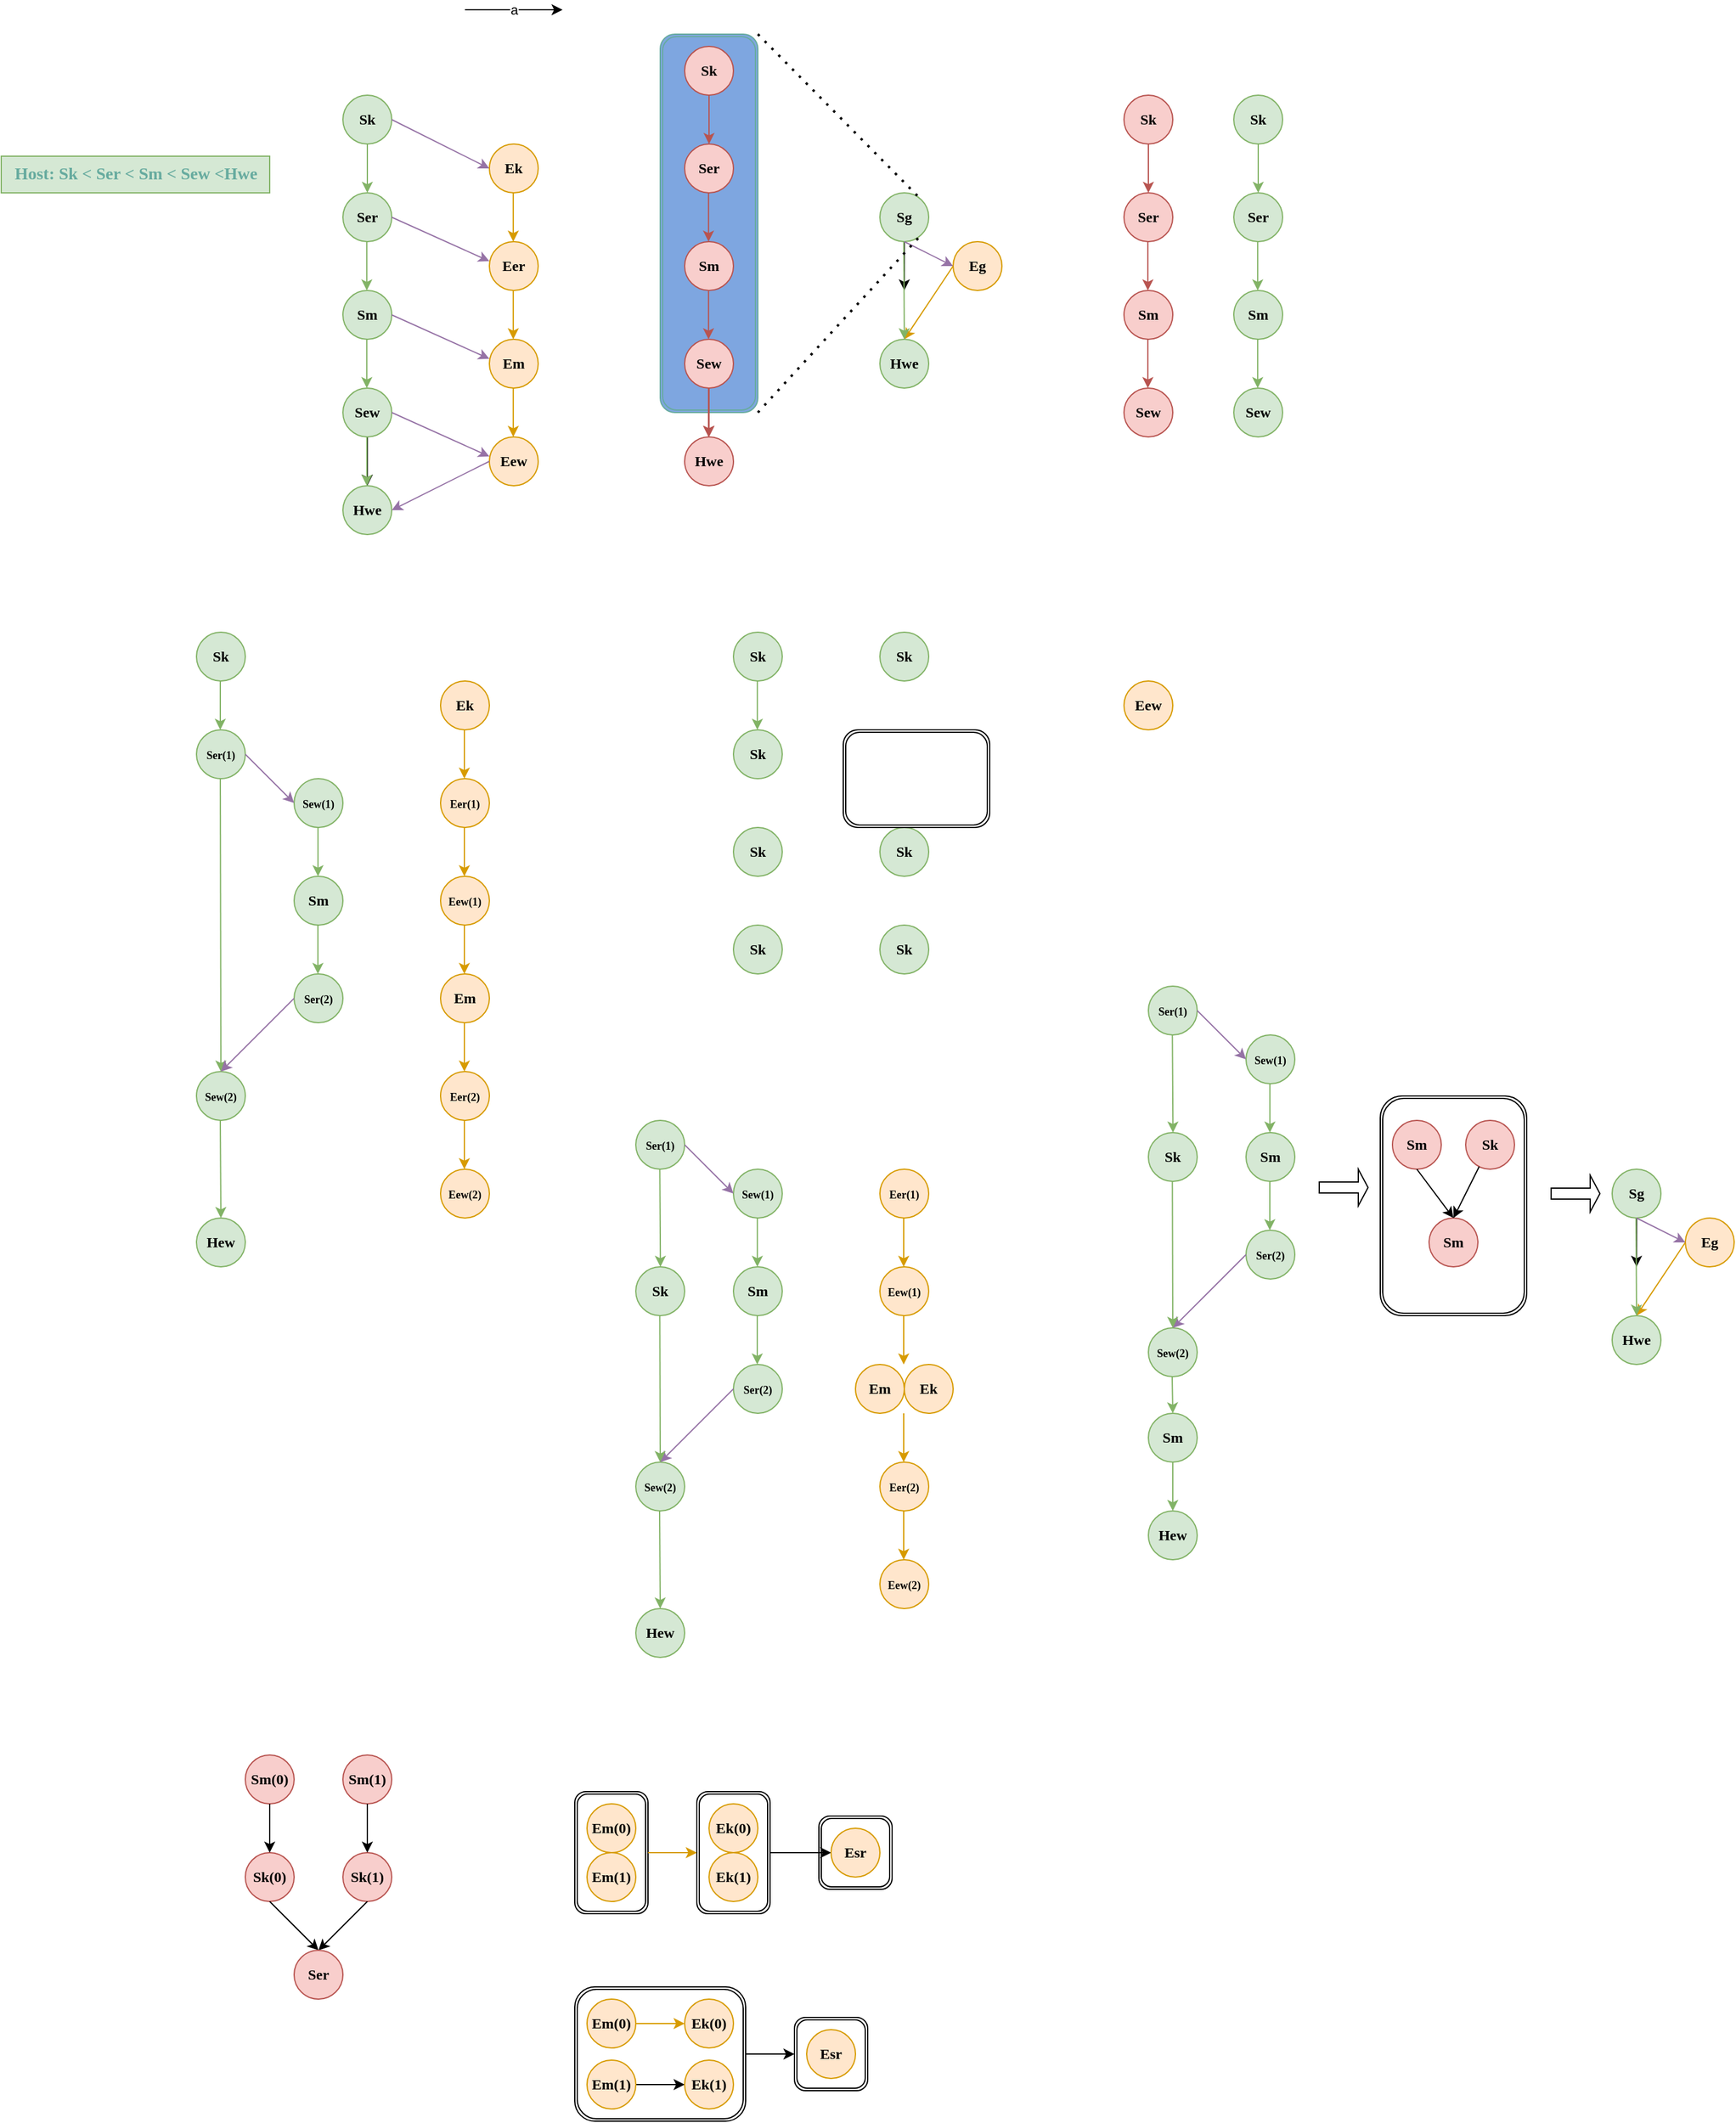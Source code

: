 <mxfile version="22.1.0" type="github">
  <diagram name="Page-1" id="NO5K5PXYTfTmIQMCAPjk">
    <mxGraphModel dx="1562" dy="873" grid="1" gridSize="10" guides="1" tooltips="1" connect="1" arrows="1" fold="1" page="1" pageScale="1" pageWidth="850" pageHeight="1100" math="0" shadow="0">
      <root>
        <mxCell id="0" />
        <mxCell id="1" parent="0" />
        <mxCell id="hV4v1gUDY6LiHY17sFv3-108" value="" style="shape=ext;double=1;rounded=1;whiteSpace=wrap;html=1;fillColor=none;container=0;" vertex="1" parent="1">
          <mxGeometry x="690" y="1895" width="60" height="60" as="geometry" />
        </mxCell>
        <mxCell id="hV4v1gUDY6LiHY17sFv3-99" value="" style="edgeStyle=orthogonalEdgeStyle;rounded=0;orthogonalLoop=1;jettySize=auto;html=1;" edge="1" parent="1" source="hV4v1gUDY6LiHY17sFv3-93" target="hV4v1gUDY6LiHY17sFv3-56">
          <mxGeometry relative="1" as="geometry" />
        </mxCell>
        <mxCell id="hV4v1gUDY6LiHY17sFv3-93" value="" style="shape=ext;double=1;rounded=1;whiteSpace=wrap;html=1;fillColor=none;container=0;" vertex="1" parent="1">
          <mxGeometry x="610" y="1710" width="60" height="100" as="geometry" />
        </mxCell>
        <mxCell id="hV4v1gUDY6LiHY17sFv3-72" value="" style="shape=ext;double=1;rounded=1;whiteSpace=wrap;html=1;fillColor=none;container=0;" vertex="1" parent="1">
          <mxGeometry x="510" y="1710" width="60" height="100" as="geometry" />
        </mxCell>
        <mxCell id="hV4v1gUDY6LiHY17sFv3-40" value="" style="shape=ext;double=1;rounded=1;whiteSpace=wrap;html=1;fillColor=none;container=0;" vertex="1" parent="1">
          <mxGeometry x="1170" y="1140" width="120" height="180" as="geometry" />
        </mxCell>
        <mxCell id="29IbvjfPDuAIs4MbvkhC-1" value="Sk" style="ellipse;whiteSpace=wrap;html=1;aspect=fixed;fillColor=#d5e8d4;strokeColor=#82b366;fontStyle=1;fontFamily=Verdana;container=0;" parent="1" vertex="1">
          <mxGeometry x="320" y="320" width="40" height="40" as="geometry" />
        </mxCell>
        <mxCell id="29IbvjfPDuAIs4MbvkhC-48" value="" style="edgeStyle=orthogonalEdgeStyle;rounded=0;orthogonalLoop=1;jettySize=auto;html=1;" parent="1" source="29IbvjfPDuAIs4MbvkhC-5" target="29IbvjfPDuAIs4MbvkhC-9" edge="1">
          <mxGeometry relative="1" as="geometry" />
        </mxCell>
        <mxCell id="29IbvjfPDuAIs4MbvkhC-5" value="Sew" style="ellipse;whiteSpace=wrap;html=1;aspect=fixed;fillColor=#d5e8d4;strokeColor=#82b366;fontStyle=1;fontFamily=Verdana;container=0;" parent="1" vertex="1">
          <mxGeometry x="320" y="560" width="40" height="40" as="geometry" />
        </mxCell>
        <mxCell id="29IbvjfPDuAIs4MbvkhC-6" value="Sm" style="ellipse;whiteSpace=wrap;html=1;aspect=fixed;fillColor=#d5e8d4;strokeColor=#82b366;fontStyle=1;fontFamily=Verdana;container=0;" parent="1" vertex="1">
          <mxGeometry x="320" y="480" width="40" height="40" as="geometry" />
        </mxCell>
        <mxCell id="29IbvjfPDuAIs4MbvkhC-7" value="Ser" style="ellipse;whiteSpace=wrap;html=1;aspect=fixed;fillColor=#d5e8d4;strokeColor=#82b366;fontStyle=1;fontFamily=Verdana;container=0;" parent="1" vertex="1">
          <mxGeometry x="320" y="400" width="40" height="40" as="geometry" />
        </mxCell>
        <mxCell id="29IbvjfPDuAIs4MbvkhC-8" value="Ek" style="ellipse;whiteSpace=wrap;html=1;aspect=fixed;fillColor=#ffe6cc;strokeColor=#d79b00;fontStyle=1;fontFamily=Verdana;container=0;" parent="1" vertex="1">
          <mxGeometry x="440" y="360" width="40" height="40" as="geometry" />
        </mxCell>
        <mxCell id="29IbvjfPDuAIs4MbvkhC-9" value="Hwe" style="ellipse;whiteSpace=wrap;html=1;aspect=fixed;fillColor=#d5e8d4;strokeColor=#82b366;fontStyle=1;fontFamily=Verdana;container=0;" parent="1" vertex="1">
          <mxGeometry x="320" y="640" width="40" height="40" as="geometry" />
        </mxCell>
        <mxCell id="29IbvjfPDuAIs4MbvkhC-10" value="Eew" style="ellipse;whiteSpace=wrap;html=1;aspect=fixed;fillColor=#ffe6cc;strokeColor=#d79b00;fontStyle=1;fontFamily=Verdana;container=0;" parent="1" vertex="1">
          <mxGeometry x="440" y="600" width="40" height="40" as="geometry" />
        </mxCell>
        <mxCell id="29IbvjfPDuAIs4MbvkhC-11" value="Em" style="ellipse;whiteSpace=wrap;html=1;aspect=fixed;fillColor=#ffe6cc;strokeColor=#d79b00;fontStyle=1;fontFamily=Verdana;container=0;" parent="1" vertex="1">
          <mxGeometry x="440" y="520" width="40" height="40" as="geometry" />
        </mxCell>
        <mxCell id="29IbvjfPDuAIs4MbvkhC-12" value="Eer" style="ellipse;whiteSpace=wrap;html=1;aspect=fixed;fillColor=#ffe6cc;strokeColor=#d79b00;fontStyle=1;fontFamily=Verdana;container=0;" parent="1" vertex="1">
          <mxGeometry x="440" y="440" width="40" height="40" as="geometry" />
        </mxCell>
        <mxCell id="29IbvjfPDuAIs4MbvkhC-17" value="" style="endArrow=classic;html=1;rounded=0;exitX=0.5;exitY=1;exitDx=0;exitDy=0;entryX=0.5;entryY=0;entryDx=0;entryDy=0;fillColor=#d5e8d4;strokeColor=#82b366;fontStyle=1;fontFamily=Verdana;fontColor=#5C61FF;" parent="1" source="29IbvjfPDuAIs4MbvkhC-1" target="29IbvjfPDuAIs4MbvkhC-7" edge="1">
          <mxGeometry width="50" height="50" relative="1" as="geometry">
            <mxPoint x="240" y="640" as="sourcePoint" />
            <mxPoint x="290" y="590" as="targetPoint" />
          </mxGeometry>
        </mxCell>
        <mxCell id="29IbvjfPDuAIs4MbvkhC-18" value="" style="endArrow=classic;html=1;rounded=0;exitX=0.5;exitY=1;exitDx=0;exitDy=0;entryX=0.5;entryY=0;entryDx=0;entryDy=0;fillColor=#d5e8d4;strokeColor=#82b366;fontStyle=1;fontFamily=Verdana;fontColor=#5C61FF;" parent="1" edge="1">
          <mxGeometry width="50" height="50" relative="1" as="geometry">
            <mxPoint x="339.58" y="440" as="sourcePoint" />
            <mxPoint x="339.58" y="480" as="targetPoint" />
          </mxGeometry>
        </mxCell>
        <mxCell id="29IbvjfPDuAIs4MbvkhC-19" value="" style="endArrow=classic;html=1;rounded=0;exitX=0.5;exitY=1;exitDx=0;exitDy=0;entryX=0.5;entryY=0;entryDx=0;entryDy=0;fillColor=#d5e8d4;strokeColor=#82b366;fontStyle=1;fontFamily=Verdana;fontColor=#5C61FF;" parent="1" edge="1">
          <mxGeometry width="50" height="50" relative="1" as="geometry">
            <mxPoint x="339.58" y="520" as="sourcePoint" />
            <mxPoint x="339.58" y="560" as="targetPoint" />
          </mxGeometry>
        </mxCell>
        <mxCell id="29IbvjfPDuAIs4MbvkhC-20" value="" style="endArrow=classic;html=1;rounded=0;exitX=0.5;exitY=1;exitDx=0;exitDy=0;entryX=0.5;entryY=0;entryDx=0;entryDy=0;fillColor=#d5e8d4;strokeColor=#82b366;fontStyle=1;fontFamily=Verdana;fontColor=#5C61FF;" parent="1" edge="1">
          <mxGeometry width="50" height="50" relative="1" as="geometry">
            <mxPoint x="339.58" y="600" as="sourcePoint" />
            <mxPoint x="339.58" y="640" as="targetPoint" />
          </mxGeometry>
        </mxCell>
        <mxCell id="29IbvjfPDuAIs4MbvkhC-21" value="" style="endArrow=classic;html=1;rounded=0;exitX=0.5;exitY=1;exitDx=0;exitDy=0;entryX=0.5;entryY=0;entryDx=0;entryDy=0;fillColor=#ffe6cc;strokeColor=#d79b00;fontStyle=1;fontFamily=Verdana;fontColor=#5C61FF;" parent="1" edge="1">
          <mxGeometry width="50" height="50" relative="1" as="geometry">
            <mxPoint x="459.58" y="400" as="sourcePoint" />
            <mxPoint x="459.58" y="440" as="targetPoint" />
          </mxGeometry>
        </mxCell>
        <mxCell id="29IbvjfPDuAIs4MbvkhC-22" value="" style="endArrow=classic;html=1;rounded=0;exitX=0.5;exitY=1;exitDx=0;exitDy=0;entryX=0.5;entryY=0;entryDx=0;entryDy=0;fillColor=#ffe6cc;strokeColor=#d79b00;fontStyle=1;fontFamily=Verdana;fontColor=#5C61FF;" parent="1" edge="1">
          <mxGeometry width="50" height="50" relative="1" as="geometry">
            <mxPoint x="459.58" y="480" as="sourcePoint" />
            <mxPoint x="459.58" y="520" as="targetPoint" />
          </mxGeometry>
        </mxCell>
        <mxCell id="29IbvjfPDuAIs4MbvkhC-23" value="" style="endArrow=classic;html=1;rounded=0;exitX=0.5;exitY=1;exitDx=0;exitDy=0;entryX=0.5;entryY=0;entryDx=0;entryDy=0;fillColor=#ffe6cc;strokeColor=#d79b00;fontStyle=1;fontFamily=Verdana;fontColor=#5C61FF;" parent="1" edge="1">
          <mxGeometry width="50" height="50" relative="1" as="geometry">
            <mxPoint x="459.58" y="560" as="sourcePoint" />
            <mxPoint x="459.58" y="600" as="targetPoint" />
          </mxGeometry>
        </mxCell>
        <mxCell id="29IbvjfPDuAIs4MbvkhC-27" value="" style="endArrow=classic;html=1;rounded=0;exitX=1;exitY=0.5;exitDx=0;exitDy=0;entryX=0;entryY=0.5;entryDx=0;entryDy=0;fillColor=#e1d5e7;strokeColor=#9673A6;" parent="1" source="29IbvjfPDuAIs4MbvkhC-1" target="29IbvjfPDuAIs4MbvkhC-8" edge="1">
          <mxGeometry width="50" height="50" relative="1" as="geometry">
            <mxPoint x="240" y="640" as="sourcePoint" />
            <mxPoint x="290" y="590" as="targetPoint" />
          </mxGeometry>
        </mxCell>
        <mxCell id="29IbvjfPDuAIs4MbvkhC-28" value="" style="endArrow=classic;html=1;rounded=0;exitX=1;exitY=0.5;exitDx=0;exitDy=0;entryX=0;entryY=0.5;entryDx=0;entryDy=0;fillColor=#e1d5e7;strokeColor=#9673A6;" parent="1" source="29IbvjfPDuAIs4MbvkhC-7" edge="1">
          <mxGeometry width="50" height="50" relative="1" as="geometry">
            <mxPoint x="354" y="430" as="sourcePoint" />
            <mxPoint x="440" y="456" as="targetPoint" />
          </mxGeometry>
        </mxCell>
        <mxCell id="29IbvjfPDuAIs4MbvkhC-29" value="" style="endArrow=classic;html=1;rounded=0;exitX=1;exitY=0.5;exitDx=0;exitDy=0;entryX=0;entryY=0.5;entryDx=0;entryDy=0;fillColor=#e1d5e7;strokeColor=#9673A6;" parent="1" edge="1">
          <mxGeometry width="50" height="50" relative="1" as="geometry">
            <mxPoint x="360" y="500" as="sourcePoint" />
            <mxPoint x="440" y="536" as="targetPoint" />
          </mxGeometry>
        </mxCell>
        <mxCell id="29IbvjfPDuAIs4MbvkhC-30" value="" style="endArrow=classic;html=1;rounded=0;exitX=1;exitY=0.5;exitDx=0;exitDy=0;entryX=0;entryY=0.5;entryDx=0;entryDy=0;fillColor=#e1d5e7;strokeColor=#9673A6;" parent="1" edge="1">
          <mxGeometry width="50" height="50" relative="1" as="geometry">
            <mxPoint x="360" y="580" as="sourcePoint" />
            <mxPoint x="440" y="616" as="targetPoint" />
          </mxGeometry>
        </mxCell>
        <mxCell id="29IbvjfPDuAIs4MbvkhC-32" value="" style="endArrow=classic;html=1;rounded=0;exitX=0;exitY=0.5;exitDx=0;exitDy=0;entryX=1;entryY=0.5;entryDx=0;entryDy=0;fillColor=#e1d5e7;strokeColor=#9673A6;" parent="1" source="29IbvjfPDuAIs4MbvkhC-10" target="29IbvjfPDuAIs4MbvkhC-9" edge="1">
          <mxGeometry width="50" height="50" relative="1" as="geometry">
            <mxPoint x="370" y="590" as="sourcePoint" />
            <mxPoint x="450" y="626" as="targetPoint" />
          </mxGeometry>
        </mxCell>
        <mxCell id="29IbvjfPDuAIs4MbvkhC-33" value="&lt;b&gt;&lt;font face=&quot;Verdana&quot;&gt;&lt;font color=&quot;#67ab9f&quot; style=&quot;font-size: 14px;&quot;&gt;Host: Sk &amp;lt; Ser &amp;lt; Sm &amp;lt; Sew &amp;lt;Hwe&lt;/font&gt;&lt;br&gt;&lt;/font&gt;&lt;/b&gt;" style="text;html=1;align=center;verticalAlign=middle;resizable=0;points=[];autosize=1;strokeColor=#82b366;fillColor=#d5e8d4;container=0;" parent="1" vertex="1">
          <mxGeometry x="40" y="370" width="220" height="30" as="geometry" />
        </mxCell>
        <mxCell id="29IbvjfPDuAIs4MbvkhC-41" value="Sm" style="ellipse;whiteSpace=wrap;html=1;aspect=fixed;fillColor=#d5e8d4;strokeColor=#82b366;fontStyle=1;fontFamily=Verdana;container=0;" parent="1" vertex="1">
          <mxGeometry x="280" y="960" width="40" height="40" as="geometry" />
        </mxCell>
        <mxCell id="29IbvjfPDuAIs4MbvkhC-42" value="Sk" style="ellipse;whiteSpace=wrap;html=1;aspect=fixed;fillColor=#d5e8d4;strokeColor=#82b366;fontStyle=1;fontFamily=Verdana;container=0;" parent="1" vertex="1">
          <mxGeometry x="200" y="760" width="40" height="40" as="geometry" />
        </mxCell>
        <mxCell id="29IbvjfPDuAIs4MbvkhC-45" value="&lt;font style=&quot;font-size: 9px;&quot;&gt;Sew(1)&lt;/font&gt;" style="ellipse;whiteSpace=wrap;html=1;aspect=fixed;fillColor=#d5e8d4;strokeColor=#82b366;fontStyle=1;fontFamily=Verdana;container=0;" parent="1" vertex="1">
          <mxGeometry x="280" y="880" width="40" height="40" as="geometry" />
        </mxCell>
        <mxCell id="29IbvjfPDuAIs4MbvkhC-46" value="&lt;font style=&quot;font-size: 9px;&quot;&gt;Sew(2)&lt;/font&gt;" style="ellipse;whiteSpace=wrap;html=1;aspect=fixed;fillColor=#d5e8d4;strokeColor=#82b366;fontStyle=1;fontFamily=Verdana;container=0;" parent="1" vertex="1">
          <mxGeometry x="200" y="1120" width="40" height="40" as="geometry" />
        </mxCell>
        <mxCell id="29IbvjfPDuAIs4MbvkhC-47" value="Hew" style="ellipse;whiteSpace=wrap;html=1;aspect=fixed;fillColor=#d5e8d4;strokeColor=#82b366;fontStyle=1;fontFamily=Verdana;container=0;" parent="1" vertex="1">
          <mxGeometry x="200" y="1240" width="40" height="40" as="geometry" />
        </mxCell>
        <mxCell id="29IbvjfPDuAIs4MbvkhC-50" value="" style="endArrow=classic;html=1;rounded=0;exitX=0.5;exitY=1;exitDx=0;exitDy=0;entryX=0.5;entryY=0;entryDx=0;entryDy=0;fillColor=#d5e8d4;strokeColor=#82b366;fontStyle=1;fontFamily=Verdana;fontColor=#5C61FF;" parent="1" target="29IbvjfPDuAIs4MbvkhC-46" edge="1">
          <mxGeometry width="50" height="50" relative="1" as="geometry">
            <mxPoint x="219.5" y="870" as="sourcePoint" />
            <mxPoint x="219.5" y="910" as="targetPoint" />
          </mxGeometry>
        </mxCell>
        <mxCell id="29IbvjfPDuAIs4MbvkhC-51" value="" style="endArrow=classic;html=1;rounded=0;exitX=0.5;exitY=1;exitDx=0;exitDy=0;entryX=0.5;entryY=0;entryDx=0;entryDy=0;fillColor=#d5e8d4;strokeColor=#82b366;fontStyle=1;fontFamily=Verdana;fontColor=#5C61FF;" parent="1" edge="1">
          <mxGeometry width="50" height="50" relative="1" as="geometry">
            <mxPoint x="299.58" y="920" as="sourcePoint" />
            <mxPoint x="299.58" y="960" as="targetPoint" />
          </mxGeometry>
        </mxCell>
        <mxCell id="29IbvjfPDuAIs4MbvkhC-57" value="&lt;font style=&quot;font-size: 9px;&quot;&gt;Eew(2)&lt;/font&gt;" style="ellipse;whiteSpace=wrap;html=1;aspect=fixed;fillColor=#ffe6cc;strokeColor=#d79b00;fontStyle=1;fontFamily=Verdana;container=0;" parent="1" vertex="1">
          <mxGeometry x="400" y="1200" width="40" height="40" as="geometry" />
        </mxCell>
        <mxCell id="29IbvjfPDuAIs4MbvkhC-58" value="&lt;font style=&quot;font-size: 9px;&quot;&gt;Eer(2)&lt;/font&gt;" style="ellipse;whiteSpace=wrap;html=1;aspect=fixed;fillColor=#ffe6cc;strokeColor=#d79b00;fontStyle=1;fontFamily=Verdana;container=0;" parent="1" vertex="1">
          <mxGeometry x="400" y="1120" width="40" height="40" as="geometry" />
        </mxCell>
        <mxCell id="29IbvjfPDuAIs4MbvkhC-59" value="Em" style="ellipse;whiteSpace=wrap;html=1;aspect=fixed;fillColor=#ffe6cc;strokeColor=#d79b00;fontStyle=1;fontFamily=Verdana;container=0;" parent="1" vertex="1">
          <mxGeometry x="400" y="1040" width="40" height="40" as="geometry" />
        </mxCell>
        <mxCell id="29IbvjfPDuAIs4MbvkhC-60" value="&lt;font style=&quot;font-size: 9px;&quot;&gt;Eew(1)&lt;/font&gt;" style="ellipse;whiteSpace=wrap;html=1;aspect=fixed;fillColor=#ffe6cc;strokeColor=#d79b00;fontStyle=1;fontFamily=Verdana;container=0;" parent="1" vertex="1">
          <mxGeometry x="400" y="960" width="40" height="40" as="geometry" />
        </mxCell>
        <mxCell id="29IbvjfPDuAIs4MbvkhC-74" value="Sk" style="ellipse;whiteSpace=wrap;html=1;aspect=fixed;fillColor=#d5e8d4;strokeColor=#82b366;fontStyle=1;fontFamily=Verdana;container=0;" parent="1" vertex="1">
          <mxGeometry x="640" y="760" width="40" height="40" as="geometry" />
        </mxCell>
        <mxCell id="29IbvjfPDuAIs4MbvkhC-75" value="Sk" style="ellipse;whiteSpace=wrap;html=1;aspect=fixed;fillColor=#d5e8d4;strokeColor=#82b366;fontStyle=1;fontFamily=Verdana;container=0;" parent="1" vertex="1">
          <mxGeometry x="640" y="840" width="40" height="40" as="geometry" />
        </mxCell>
        <mxCell id="29IbvjfPDuAIs4MbvkhC-76" value="" style="endArrow=classic;html=1;rounded=0;exitX=0.5;exitY=1;exitDx=0;exitDy=0;entryX=0.5;entryY=0;entryDx=0;entryDy=0;fillColor=#d5e8d4;strokeColor=#82b366;fontStyle=1;fontFamily=Verdana;fontColor=#5C61FF;" parent="1" edge="1">
          <mxGeometry width="50" height="50" relative="1" as="geometry">
            <mxPoint x="659.58" y="800" as="sourcePoint" />
            <mxPoint x="659.58" y="840" as="targetPoint" />
          </mxGeometry>
        </mxCell>
        <mxCell id="29IbvjfPDuAIs4MbvkhC-77" value="Sk" style="ellipse;whiteSpace=wrap;html=1;aspect=fixed;fillColor=#d5e8d4;strokeColor=#82b366;fontStyle=1;fontFamily=Verdana;container=0;" parent="1" vertex="1">
          <mxGeometry x="760" y="840" width="40" height="40" as="geometry" />
        </mxCell>
        <mxCell id="29IbvjfPDuAIs4MbvkhC-78" value="Sk" style="ellipse;whiteSpace=wrap;html=1;aspect=fixed;fillColor=#d5e8d4;strokeColor=#82b366;fontStyle=1;fontFamily=Verdana;container=0;" parent="1" vertex="1">
          <mxGeometry x="760" y="760" width="40" height="40" as="geometry" />
        </mxCell>
        <mxCell id="29IbvjfPDuAIs4MbvkhC-79" value="Sk" style="ellipse;whiteSpace=wrap;html=1;aspect=fixed;fillColor=#d5e8d4;strokeColor=#82b366;fontStyle=1;fontFamily=Verdana;container=0;" parent="1" vertex="1">
          <mxGeometry x="640" y="1000" width="40" height="40" as="geometry" />
        </mxCell>
        <mxCell id="29IbvjfPDuAIs4MbvkhC-80" value="Sk" style="ellipse;whiteSpace=wrap;html=1;aspect=fixed;fillColor=#d5e8d4;strokeColor=#82b366;fontStyle=1;fontFamily=Verdana;container=0;" parent="1" vertex="1">
          <mxGeometry x="640" y="920" width="40" height="40" as="geometry" />
        </mxCell>
        <mxCell id="29IbvjfPDuAIs4MbvkhC-81" value="Sk" style="ellipse;whiteSpace=wrap;html=1;aspect=fixed;fillColor=#d5e8d4;strokeColor=#82b366;fontStyle=1;fontFamily=Verdana;container=0;" parent="1" vertex="1">
          <mxGeometry x="760" y="1000" width="40" height="40" as="geometry" />
        </mxCell>
        <mxCell id="29IbvjfPDuAIs4MbvkhC-82" value="Sk" style="ellipse;whiteSpace=wrap;html=1;aspect=fixed;fillColor=#d5e8d4;strokeColor=#82b366;fontStyle=1;fontFamily=Verdana;container=0;" parent="1" vertex="1">
          <mxGeometry x="760" y="920" width="40" height="40" as="geometry" />
        </mxCell>
        <mxCell id="29IbvjfPDuAIs4MbvkhC-83" value="Eew" style="ellipse;whiteSpace=wrap;html=1;aspect=fixed;fillColor=#ffe6cc;strokeColor=#d79b00;fontStyle=1;fontFamily=Verdana;container=0;" parent="1" vertex="1">
          <mxGeometry x="960" y="800" width="40" height="40" as="geometry" />
        </mxCell>
        <mxCell id="ITOHbEJTV2kGXcFrUKWD-1" value="a" style="edgeStyle=none;orthogonalLoop=1;jettySize=auto;html=1;rounded=0;" parent="1" edge="1">
          <mxGeometry width="80" relative="1" as="geometry">
            <mxPoint x="420" y="250" as="sourcePoint" />
            <mxPoint x="500" y="250" as="targetPoint" />
            <Array as="points" />
          </mxGeometry>
        </mxCell>
        <mxCell id="ITOHbEJTV2kGXcFrUKWD-2" value="&lt;font style=&quot;font-size: 9px;&quot;&gt;Ser(1)&lt;/font&gt;" style="ellipse;whiteSpace=wrap;html=1;aspect=fixed;fillColor=#d5e8d4;strokeColor=#82b366;fontStyle=1;fontFamily=Verdana;container=0;" parent="1" vertex="1">
          <mxGeometry x="200" y="840" width="40" height="40" as="geometry" />
        </mxCell>
        <mxCell id="ITOHbEJTV2kGXcFrUKWD-3" value="&lt;font style=&quot;font-size: 9px;&quot;&gt;Ser(2)&lt;/font&gt;" style="ellipse;whiteSpace=wrap;html=1;aspect=fixed;fillColor=#d5e8d4;strokeColor=#82b366;fontStyle=1;fontFamily=Verdana;container=0;" parent="1" vertex="1">
          <mxGeometry x="280" y="1040" width="40" height="40" as="geometry" />
        </mxCell>
        <mxCell id="ITOHbEJTV2kGXcFrUKWD-4" value="" style="endArrow=classic;html=1;rounded=0;exitX=0.5;exitY=1;exitDx=0;exitDy=0;entryX=0.5;entryY=0;entryDx=0;entryDy=0;fillColor=#d5e8d4;strokeColor=#82b366;fontStyle=1;fontFamily=Verdana;fontColor=#5C61FF;" parent="1" edge="1">
          <mxGeometry width="50" height="50" relative="1" as="geometry">
            <mxPoint x="219.5" y="800" as="sourcePoint" />
            <mxPoint x="219.5" y="840" as="targetPoint" />
          </mxGeometry>
        </mxCell>
        <mxCell id="ITOHbEJTV2kGXcFrUKWD-7" value="" style="endArrow=classic;html=1;rounded=0;exitX=0.5;exitY=1;exitDx=0;exitDy=0;entryX=0.5;entryY=0;entryDx=0;entryDy=0;fillColor=#d5e8d4;strokeColor=#82b366;fontStyle=1;fontFamily=Verdana;fontColor=#5C61FF;" parent="1" target="29IbvjfPDuAIs4MbvkhC-47" edge="1">
          <mxGeometry width="50" height="50" relative="1" as="geometry">
            <mxPoint x="219.5" y="1160" as="sourcePoint" />
            <mxPoint x="219.5" y="1200" as="targetPoint" />
          </mxGeometry>
        </mxCell>
        <mxCell id="ITOHbEJTV2kGXcFrUKWD-8" value="" style="endArrow=classic;html=1;rounded=0;exitX=0.5;exitY=1;exitDx=0;exitDy=0;entryX=0.5;entryY=0;entryDx=0;entryDy=0;fillColor=#d5e8d4;strokeColor=#82b366;fontStyle=1;fontFamily=Verdana;fontColor=#5C61FF;" parent="1" edge="1">
          <mxGeometry width="50" height="50" relative="1" as="geometry">
            <mxPoint x="299.5" y="1000" as="sourcePoint" />
            <mxPoint x="299.5" y="1040" as="targetPoint" />
          </mxGeometry>
        </mxCell>
        <mxCell id="ITOHbEJTV2kGXcFrUKWD-9" value="&lt;font style=&quot;font-size: 9px;&quot;&gt;Eer(1)&lt;/font&gt;" style="ellipse;whiteSpace=wrap;html=1;aspect=fixed;fillColor=#ffe6cc;strokeColor=#d79b00;fontStyle=1;fontFamily=Verdana;container=0;" parent="1" vertex="1">
          <mxGeometry x="400" y="880" width="40" height="40" as="geometry" />
        </mxCell>
        <mxCell id="ITOHbEJTV2kGXcFrUKWD-10" value="Ek" style="ellipse;whiteSpace=wrap;html=1;aspect=fixed;fillColor=#ffe6cc;strokeColor=#d79b00;fontStyle=1;fontFamily=Verdana;container=0;" parent="1" vertex="1">
          <mxGeometry x="400" y="800" width="40" height="40" as="geometry" />
        </mxCell>
        <mxCell id="ITOHbEJTV2kGXcFrUKWD-11" value="" style="endArrow=classic;html=1;rounded=0;exitX=1;exitY=0.5;exitDx=0;exitDy=0;entryX=0;entryY=0.5;entryDx=0;entryDy=0;fillColor=#e1d5e7;strokeColor=#9673A6;" parent="1" target="29IbvjfPDuAIs4MbvkhC-45" edge="1">
          <mxGeometry width="50" height="50" relative="1" as="geometry">
            <mxPoint x="240" y="860" as="sourcePoint" />
            <mxPoint x="320" y="896" as="targetPoint" />
          </mxGeometry>
        </mxCell>
        <mxCell id="ITOHbEJTV2kGXcFrUKWD-13" value="" style="endArrow=classic;html=1;rounded=0;exitX=0;exitY=0.5;exitDx=0;exitDy=0;entryX=0.5;entryY=0;entryDx=0;entryDy=0;fillColor=#e1d5e7;strokeColor=#9673A6;" parent="1" source="ITOHbEJTV2kGXcFrUKWD-3" target="29IbvjfPDuAIs4MbvkhC-46" edge="1">
          <mxGeometry width="50" height="50" relative="1" as="geometry">
            <mxPoint x="280" y="1080" as="sourcePoint" />
            <mxPoint x="320" y="1120" as="targetPoint" />
          </mxGeometry>
        </mxCell>
        <mxCell id="ITOHbEJTV2kGXcFrUKWD-14" value="" style="endArrow=classic;html=1;rounded=0;exitX=0.5;exitY=1;exitDx=0;exitDy=0;entryX=0.5;entryY=0;entryDx=0;entryDy=0;fillColor=#ffe6cc;strokeColor=#d79b00;fontStyle=1;fontFamily=Verdana;fontColor=#5C61FF;" parent="1" edge="1">
          <mxGeometry width="50" height="50" relative="1" as="geometry">
            <mxPoint x="419.5" y="840" as="sourcePoint" />
            <mxPoint x="419.5" y="880" as="targetPoint" />
          </mxGeometry>
        </mxCell>
        <mxCell id="ITOHbEJTV2kGXcFrUKWD-15" value="" style="endArrow=classic;html=1;rounded=0;exitX=0.5;exitY=1;exitDx=0;exitDy=0;entryX=0.5;entryY=0;entryDx=0;entryDy=0;fillColor=#ffe6cc;strokeColor=#d79b00;fontStyle=1;fontFamily=Verdana;fontColor=#5C61FF;" parent="1" edge="1">
          <mxGeometry width="50" height="50" relative="1" as="geometry">
            <mxPoint x="419.5" y="920" as="sourcePoint" />
            <mxPoint x="419.5" y="960" as="targetPoint" />
          </mxGeometry>
        </mxCell>
        <mxCell id="ITOHbEJTV2kGXcFrUKWD-16" value="" style="endArrow=classic;html=1;rounded=0;exitX=0.5;exitY=1;exitDx=0;exitDy=0;entryX=0.5;entryY=0;entryDx=0;entryDy=0;fillColor=#ffe6cc;strokeColor=#d79b00;fontStyle=1;fontFamily=Verdana;fontColor=#5C61FF;" parent="1" edge="1">
          <mxGeometry width="50" height="50" relative="1" as="geometry">
            <mxPoint x="419.5" y="1000" as="sourcePoint" />
            <mxPoint x="419.5" y="1040" as="targetPoint" />
          </mxGeometry>
        </mxCell>
        <mxCell id="ITOHbEJTV2kGXcFrUKWD-17" value="" style="endArrow=classic;html=1;rounded=0;exitX=0.5;exitY=1;exitDx=0;exitDy=0;entryX=0.5;entryY=0;entryDx=0;entryDy=0;fillColor=#ffe6cc;strokeColor=#d79b00;fontStyle=1;fontFamily=Verdana;fontColor=#5C61FF;" parent="1" edge="1">
          <mxGeometry width="50" height="50" relative="1" as="geometry">
            <mxPoint x="419.5" y="1080" as="sourcePoint" />
            <mxPoint x="419.5" y="1120" as="targetPoint" />
          </mxGeometry>
        </mxCell>
        <mxCell id="ITOHbEJTV2kGXcFrUKWD-18" value="" style="endArrow=classic;html=1;rounded=0;exitX=0.5;exitY=1;exitDx=0;exitDy=0;entryX=0.5;entryY=0;entryDx=0;entryDy=0;fillColor=#ffe6cc;strokeColor=#d79b00;fontStyle=1;fontFamily=Verdana;fontColor=#5C61FF;" parent="1" edge="1">
          <mxGeometry width="50" height="50" relative="1" as="geometry">
            <mxPoint x="419.5" y="1160" as="sourcePoint" />
            <mxPoint x="419.5" y="1200" as="targetPoint" />
          </mxGeometry>
        </mxCell>
        <mxCell id="ITOHbEJTV2kGXcFrUKWD-19" value="Sm" style="ellipse;whiteSpace=wrap;html=1;aspect=fixed;fillColor=#d5e8d4;strokeColor=#82b366;fontStyle=1;fontFamily=Verdana;container=0;" parent="1" vertex="1">
          <mxGeometry x="640" y="1280" width="40" height="40" as="geometry" />
        </mxCell>
        <mxCell id="ITOHbEJTV2kGXcFrUKWD-21" value="&lt;font style=&quot;font-size: 9px;&quot;&gt;Sew(1)&lt;/font&gt;" style="ellipse;whiteSpace=wrap;html=1;aspect=fixed;fillColor=#d5e8d4;strokeColor=#82b366;fontStyle=1;fontFamily=Verdana;container=0;" parent="1" vertex="1">
          <mxGeometry x="640" y="1200" width="40" height="40" as="geometry" />
        </mxCell>
        <mxCell id="ITOHbEJTV2kGXcFrUKWD-22" value="&lt;font style=&quot;font-size: 9px;&quot;&gt;Sew(2)&lt;/font&gt;" style="ellipse;whiteSpace=wrap;html=1;aspect=fixed;fillColor=#d5e8d4;strokeColor=#82b366;fontStyle=1;fontFamily=Verdana;container=0;" parent="1" vertex="1">
          <mxGeometry x="560" y="1440" width="40" height="40" as="geometry" />
        </mxCell>
        <mxCell id="ITOHbEJTV2kGXcFrUKWD-24" value="" style="endArrow=classic;html=1;rounded=0;exitX=0.5;exitY=1;exitDx=0;exitDy=0;entryX=0.5;entryY=0;entryDx=0;entryDy=0;fillColor=#d5e8d4;strokeColor=#82b366;fontStyle=1;fontFamily=Verdana;fontColor=#5C61FF;" parent="1" edge="1">
          <mxGeometry width="50" height="50" relative="1" as="geometry">
            <mxPoint x="659.58" y="1240" as="sourcePoint" />
            <mxPoint x="659.58" y="1280" as="targetPoint" />
          </mxGeometry>
        </mxCell>
        <mxCell id="ITOHbEJTV2kGXcFrUKWD-25" value="&lt;font style=&quot;font-size: 9px;&quot;&gt;Eew(2)&lt;/font&gt;" style="ellipse;whiteSpace=wrap;html=1;aspect=fixed;fillColor=#ffe6cc;strokeColor=#d79b00;fontStyle=1;fontFamily=Verdana;container=0;" parent="1" vertex="1">
          <mxGeometry x="760" y="1520" width="40" height="40" as="geometry" />
        </mxCell>
        <mxCell id="ITOHbEJTV2kGXcFrUKWD-26" value="&lt;font style=&quot;font-size: 9px;&quot;&gt;Eer(2)&lt;/font&gt;" style="ellipse;whiteSpace=wrap;html=1;aspect=fixed;fillColor=#ffe6cc;strokeColor=#d79b00;fontStyle=1;fontFamily=Verdana;container=0;" parent="1" vertex="1">
          <mxGeometry x="760" y="1440" width="40" height="40" as="geometry" />
        </mxCell>
        <mxCell id="ITOHbEJTV2kGXcFrUKWD-27" value="Em" style="ellipse;whiteSpace=wrap;html=1;aspect=fixed;fillColor=#ffe6cc;strokeColor=#d79b00;fontStyle=1;fontFamily=Verdana;container=0;" parent="1" vertex="1">
          <mxGeometry x="740" y="1360" width="40" height="40" as="geometry" />
        </mxCell>
        <mxCell id="ITOHbEJTV2kGXcFrUKWD-28" value="&lt;font style=&quot;font-size: 9px;&quot;&gt;Eew(1)&lt;/font&gt;" style="ellipse;whiteSpace=wrap;html=1;aspect=fixed;fillColor=#ffe6cc;strokeColor=#d79b00;fontStyle=1;fontFamily=Verdana;container=0;" parent="1" vertex="1">
          <mxGeometry x="760" y="1280" width="40" height="40" as="geometry" />
        </mxCell>
        <mxCell id="ITOHbEJTV2kGXcFrUKWD-29" value="&lt;font style=&quot;font-size: 9px;&quot;&gt;Ser(1)&lt;/font&gt;" style="ellipse;whiteSpace=wrap;html=1;aspect=fixed;fillColor=#d5e8d4;strokeColor=#82b366;fontStyle=1;fontFamily=Verdana;container=0;" parent="1" vertex="1">
          <mxGeometry x="560" y="1160" width="40" height="40" as="geometry" />
        </mxCell>
        <mxCell id="ITOHbEJTV2kGXcFrUKWD-30" value="&lt;font style=&quot;font-size: 9px;&quot;&gt;Ser(2)&lt;/font&gt;" style="ellipse;whiteSpace=wrap;html=1;aspect=fixed;fillColor=#d5e8d4;strokeColor=#82b366;fontStyle=1;fontFamily=Verdana;container=0;" parent="1" vertex="1">
          <mxGeometry x="640" y="1360" width="40" height="40" as="geometry" />
        </mxCell>
        <mxCell id="ITOHbEJTV2kGXcFrUKWD-32" value="" style="endArrow=classic;html=1;rounded=0;exitX=0.5;exitY=1;exitDx=0;exitDy=0;entryX=0.5;entryY=0;entryDx=0;entryDy=0;fillColor=#d5e8d4;strokeColor=#82b366;fontStyle=1;fontFamily=Verdana;fontColor=#5C61FF;" parent="1" edge="1">
          <mxGeometry width="50" height="50" relative="1" as="geometry">
            <mxPoint x="579.5" y="1480" as="sourcePoint" />
            <mxPoint x="580" y="1560" as="targetPoint" />
          </mxGeometry>
        </mxCell>
        <mxCell id="ITOHbEJTV2kGXcFrUKWD-33" value="" style="endArrow=classic;html=1;rounded=0;exitX=0.5;exitY=1;exitDx=0;exitDy=0;entryX=0.5;entryY=0;entryDx=0;entryDy=0;fillColor=#d5e8d4;strokeColor=#82b366;fontStyle=1;fontFamily=Verdana;fontColor=#5C61FF;" parent="1" edge="1">
          <mxGeometry width="50" height="50" relative="1" as="geometry">
            <mxPoint x="659.5" y="1320" as="sourcePoint" />
            <mxPoint x="659.5" y="1360" as="targetPoint" />
          </mxGeometry>
        </mxCell>
        <mxCell id="ITOHbEJTV2kGXcFrUKWD-34" value="&lt;font style=&quot;font-size: 9px;&quot;&gt;Eer(1)&lt;/font&gt;" style="ellipse;whiteSpace=wrap;html=1;aspect=fixed;fillColor=#ffe6cc;strokeColor=#d79b00;fontStyle=1;fontFamily=Verdana;container=0;" parent="1" vertex="1">
          <mxGeometry x="760" y="1200" width="40" height="40" as="geometry" />
        </mxCell>
        <mxCell id="ITOHbEJTV2kGXcFrUKWD-36" value="" style="endArrow=classic;html=1;rounded=0;exitX=1;exitY=0.5;exitDx=0;exitDy=0;entryX=0;entryY=0.5;entryDx=0;entryDy=0;fillColor=#e1d5e7;strokeColor=#9673A6;" parent="1" target="ITOHbEJTV2kGXcFrUKWD-21" edge="1">
          <mxGeometry width="50" height="50" relative="1" as="geometry">
            <mxPoint x="600" y="1180" as="sourcePoint" />
            <mxPoint x="680" y="1216" as="targetPoint" />
          </mxGeometry>
        </mxCell>
        <mxCell id="ITOHbEJTV2kGXcFrUKWD-37" value="" style="endArrow=classic;html=1;rounded=0;exitX=0;exitY=0.5;exitDx=0;exitDy=0;entryX=0.5;entryY=0;entryDx=0;entryDy=0;fillColor=#e1d5e7;strokeColor=#9673A6;" parent="1" source="ITOHbEJTV2kGXcFrUKWD-30" target="ITOHbEJTV2kGXcFrUKWD-22" edge="1">
          <mxGeometry width="50" height="50" relative="1" as="geometry">
            <mxPoint x="640" y="1400" as="sourcePoint" />
            <mxPoint x="680" y="1440" as="targetPoint" />
          </mxGeometry>
        </mxCell>
        <mxCell id="ITOHbEJTV2kGXcFrUKWD-39" value="" style="endArrow=classic;html=1;rounded=0;exitX=0.5;exitY=1;exitDx=0;exitDy=0;entryX=0.5;entryY=0;entryDx=0;entryDy=0;fillColor=#ffe6cc;strokeColor=#d79b00;fontStyle=1;fontFamily=Verdana;fontColor=#5C61FF;" parent="1" edge="1">
          <mxGeometry width="50" height="50" relative="1" as="geometry">
            <mxPoint x="779.5" y="1240" as="sourcePoint" />
            <mxPoint x="779.5" y="1280" as="targetPoint" />
          </mxGeometry>
        </mxCell>
        <mxCell id="ITOHbEJTV2kGXcFrUKWD-40" value="" style="endArrow=classic;html=1;rounded=0;exitX=0.5;exitY=1;exitDx=0;exitDy=0;entryX=0.5;entryY=0;entryDx=0;entryDy=0;fillColor=#ffe6cc;strokeColor=#d79b00;fontStyle=1;fontFamily=Verdana;fontColor=#5C61FF;" parent="1" edge="1">
          <mxGeometry width="50" height="50" relative="1" as="geometry">
            <mxPoint x="779.5" y="1320" as="sourcePoint" />
            <mxPoint x="779.5" y="1360" as="targetPoint" />
          </mxGeometry>
        </mxCell>
        <mxCell id="ITOHbEJTV2kGXcFrUKWD-41" value="" style="endArrow=classic;html=1;rounded=0;exitX=0.5;exitY=1;exitDx=0;exitDy=0;entryX=0.5;entryY=0;entryDx=0;entryDy=0;fillColor=#ffe6cc;strokeColor=#d79b00;fontStyle=1;fontFamily=Verdana;fontColor=#5C61FF;" parent="1" edge="1">
          <mxGeometry width="50" height="50" relative="1" as="geometry">
            <mxPoint x="779.5" y="1400" as="sourcePoint" />
            <mxPoint x="779.5" y="1440" as="targetPoint" />
          </mxGeometry>
        </mxCell>
        <mxCell id="ITOHbEJTV2kGXcFrUKWD-42" value="" style="endArrow=classic;html=1;rounded=0;exitX=0.5;exitY=1;exitDx=0;exitDy=0;entryX=0.5;entryY=0;entryDx=0;entryDy=0;fillColor=#ffe6cc;strokeColor=#d79b00;fontStyle=1;fontFamily=Verdana;fontColor=#5C61FF;" parent="1" edge="1">
          <mxGeometry width="50" height="50" relative="1" as="geometry">
            <mxPoint x="779.5" y="1480" as="sourcePoint" />
            <mxPoint x="779.5" y="1520" as="targetPoint" />
          </mxGeometry>
        </mxCell>
        <mxCell id="ITOHbEJTV2kGXcFrUKWD-43" value="Sk" style="ellipse;whiteSpace=wrap;html=1;aspect=fixed;fillColor=#d5e8d4;strokeColor=#82b366;fontStyle=1;fontFamily=Verdana;container=0;" parent="1" vertex="1">
          <mxGeometry x="560" y="1280" width="40" height="40" as="geometry" />
        </mxCell>
        <mxCell id="ITOHbEJTV2kGXcFrUKWD-44" value="" style="endArrow=classic;html=1;rounded=0;exitX=0.5;exitY=1;exitDx=0;exitDy=0;entryX=0.5;entryY=0;entryDx=0;entryDy=0;fillColor=#d5e8d4;strokeColor=#82b366;fontStyle=1;fontFamily=Verdana;fontColor=#5C61FF;" parent="1" edge="1">
          <mxGeometry width="50" height="50" relative="1" as="geometry">
            <mxPoint x="579.66" y="1200" as="sourcePoint" />
            <mxPoint x="580.16" y="1280" as="targetPoint" />
          </mxGeometry>
        </mxCell>
        <mxCell id="ITOHbEJTV2kGXcFrUKWD-45" value="" style="endArrow=classic;html=1;rounded=0;exitX=0.5;exitY=1;exitDx=0;exitDy=0;fillColor=#d5e8d4;strokeColor=#82b366;fontStyle=1;fontFamily=Verdana;fontColor=#5C61FF;" parent="1" target="ITOHbEJTV2kGXcFrUKWD-22" edge="1">
          <mxGeometry width="50" height="50" relative="1" as="geometry">
            <mxPoint x="579.66" y="1320" as="sourcePoint" />
            <mxPoint x="580.16" y="1400" as="targetPoint" />
          </mxGeometry>
        </mxCell>
        <mxCell id="ITOHbEJTV2kGXcFrUKWD-46" value="Ek" style="ellipse;whiteSpace=wrap;html=1;aspect=fixed;fillColor=#ffe6cc;strokeColor=#d79b00;fontStyle=1;fontFamily=Verdana;container=0;" parent="1" vertex="1">
          <mxGeometry x="780" y="1360" width="40" height="40" as="geometry" />
        </mxCell>
        <mxCell id="ITOHbEJTV2kGXcFrUKWD-47" value="Hew" style="ellipse;whiteSpace=wrap;html=1;aspect=fixed;fillColor=#d5e8d4;strokeColor=#82b366;fontStyle=1;fontFamily=Verdana;container=0;" parent="1" vertex="1">
          <mxGeometry x="560" y="1560" width="40" height="40" as="geometry" />
        </mxCell>
        <mxCell id="ITOHbEJTV2kGXcFrUKWD-56" value="Eg" style="ellipse;whiteSpace=wrap;html=1;aspect=fixed;fillColor=#ffe6cc;strokeColor=#d79b00;fontStyle=1;fontFamily=Verdana;container=0;" parent="1" vertex="1">
          <mxGeometry x="820" y="440" width="40" height="40" as="geometry" />
        </mxCell>
        <mxCell id="ITOHbEJTV2kGXcFrUKWD-64" value="" style="endArrow=classic;html=1;rounded=0;exitX=0;exitY=0.5;exitDx=0;exitDy=0;entryX=0.5;entryY=0;entryDx=0;entryDy=0;fillColor=#ffe6cc;strokeColor=#d79b00;fontStyle=1;fontFamily=Verdana;fontColor=#5C61FF;" parent="1" source="ITOHbEJTV2kGXcFrUKWD-56" target="ITOHbEJTV2kGXcFrUKWD-97" edge="1">
          <mxGeometry width="50" height="50" relative="1" as="geometry">
            <mxPoint x="859.66" y="480" as="sourcePoint" />
            <mxPoint x="859.66" y="520" as="targetPoint" />
          </mxGeometry>
        </mxCell>
        <mxCell id="ITOHbEJTV2kGXcFrUKWD-93" value="" style="edgeStyle=orthogonalEdgeStyle;rounded=0;orthogonalLoop=1;jettySize=auto;html=1;" parent="1" source="ITOHbEJTV2kGXcFrUKWD-94" edge="1">
          <mxGeometry relative="1" as="geometry">
            <mxPoint x="780.0" y="480" as="targetPoint" />
          </mxGeometry>
        </mxCell>
        <mxCell id="ITOHbEJTV2kGXcFrUKWD-94" value="Sg" style="ellipse;whiteSpace=wrap;html=1;aspect=fixed;fillColor=#d5e8d4;strokeColor=#82b366;fontStyle=1;fontFamily=Verdana;container=0;" parent="1" vertex="1">
          <mxGeometry x="760" y="400" width="40" height="40" as="geometry" />
        </mxCell>
        <mxCell id="ITOHbEJTV2kGXcFrUKWD-97" value="Hwe" style="ellipse;whiteSpace=wrap;html=1;aspect=fixed;fillColor=#d5e8d4;strokeColor=#82b366;fontStyle=1;fontFamily=Verdana;container=0;" parent="1" vertex="1">
          <mxGeometry x="760" y="520" width="40" height="40" as="geometry" />
        </mxCell>
        <mxCell id="ITOHbEJTV2kGXcFrUKWD-101" value="" style="endArrow=classic;html=1;rounded=0;exitX=0.5;exitY=1;exitDx=0;exitDy=0;entryX=0.5;entryY=0;entryDx=0;entryDy=0;fillColor=#d5e8d4;strokeColor=#82b366;fontStyle=1;fontFamily=Verdana;fontColor=#5C61FF;" parent="1" edge="1" target="ITOHbEJTV2kGXcFrUKWD-97">
          <mxGeometry width="50" height="50" relative="1" as="geometry">
            <mxPoint x="779.58" y="440" as="sourcePoint" />
            <mxPoint x="779.58" y="480" as="targetPoint" />
          </mxGeometry>
        </mxCell>
        <mxCell id="ITOHbEJTV2kGXcFrUKWD-103" value="" style="endArrow=classic;html=1;rounded=0;entryX=0;entryY=0.5;entryDx=0;entryDy=0;fillColor=#e1d5e7;strokeColor=#9673A6;" parent="1" target="ITOHbEJTV2kGXcFrUKWD-56" edge="1">
          <mxGeometry width="50" height="50" relative="1" as="geometry">
            <mxPoint x="780" y="440" as="sourcePoint" />
            <mxPoint x="880" y="460" as="targetPoint" />
          </mxGeometry>
        </mxCell>
        <mxCell id="ITOHbEJTV2kGXcFrUKWD-104" value="Sk" style="ellipse;whiteSpace=wrap;html=1;aspect=fixed;fillColor=#f8cecc;strokeColor=#b85450;fontStyle=1;fontFamily=Verdana;container=0;" parent="1" vertex="1">
          <mxGeometry x="960" y="320" width="40" height="40" as="geometry" />
        </mxCell>
        <mxCell id="ITOHbEJTV2kGXcFrUKWD-106" value="Sew" style="ellipse;whiteSpace=wrap;html=1;aspect=fixed;fillColor=#f8cecc;strokeColor=#b85450;fontStyle=1;fontFamily=Verdana;container=0;" parent="1" vertex="1">
          <mxGeometry x="960" y="560" width="40" height="40" as="geometry" />
        </mxCell>
        <mxCell id="ITOHbEJTV2kGXcFrUKWD-107" value="Sm" style="ellipse;whiteSpace=wrap;html=1;aspect=fixed;fillColor=#f8cecc;strokeColor=#b85450;fontStyle=1;fontFamily=Verdana;container=0;" parent="1" vertex="1">
          <mxGeometry x="960" y="480" width="40" height="40" as="geometry" />
        </mxCell>
        <mxCell id="ITOHbEJTV2kGXcFrUKWD-108" value="Ser" style="ellipse;whiteSpace=wrap;html=1;aspect=fixed;fillColor=#f8cecc;strokeColor=#b85450;fontStyle=1;fontFamily=Verdana;container=0;" parent="1" vertex="1">
          <mxGeometry x="960" y="400" width="40" height="40" as="geometry" />
        </mxCell>
        <mxCell id="ITOHbEJTV2kGXcFrUKWD-110" value="" style="endArrow=classic;html=1;rounded=0;exitX=0.5;exitY=1;exitDx=0;exitDy=0;entryX=0.5;entryY=0;entryDx=0;entryDy=0;fillColor=#f8cecc;strokeColor=#b85450;fontStyle=1;fontFamily=Verdana;fontColor=#5C61FF;" parent="1" source="ITOHbEJTV2kGXcFrUKWD-104" target="ITOHbEJTV2kGXcFrUKWD-108" edge="1">
          <mxGeometry width="50" height="50" relative="1" as="geometry">
            <mxPoint x="880" y="640" as="sourcePoint" />
            <mxPoint x="930" y="590" as="targetPoint" />
          </mxGeometry>
        </mxCell>
        <mxCell id="ITOHbEJTV2kGXcFrUKWD-111" value="" style="endArrow=classic;html=1;rounded=0;exitX=0.5;exitY=1;exitDx=0;exitDy=0;entryX=0.5;entryY=0;entryDx=0;entryDy=0;fillColor=#f8cecc;strokeColor=#b85450;fontStyle=1;fontFamily=Verdana;fontColor=#5C61FF;" parent="1" edge="1">
          <mxGeometry width="50" height="50" relative="1" as="geometry">
            <mxPoint x="979.58" y="440" as="sourcePoint" />
            <mxPoint x="979.58" y="480" as="targetPoint" />
          </mxGeometry>
        </mxCell>
        <mxCell id="ITOHbEJTV2kGXcFrUKWD-112" value="" style="endArrow=classic;html=1;rounded=0;exitX=0.5;exitY=1;exitDx=0;exitDy=0;entryX=0.5;entryY=0;entryDx=0;entryDy=0;fillColor=#f8cecc;strokeColor=#b85450;fontStyle=1;fontFamily=Verdana;fontColor=#5C61FF;" parent="1" edge="1">
          <mxGeometry width="50" height="50" relative="1" as="geometry">
            <mxPoint x="979.58" y="520" as="sourcePoint" />
            <mxPoint x="979.58" y="560" as="targetPoint" />
          </mxGeometry>
        </mxCell>
        <mxCell id="ITOHbEJTV2kGXcFrUKWD-114" value="Sk" style="ellipse;whiteSpace=wrap;html=1;aspect=fixed;fillColor=#d5e8d4;strokeColor=#82b366;fontStyle=1;fontFamily=Verdana;container=0;" parent="1" vertex="1">
          <mxGeometry x="1050" y="320" width="40" height="40" as="geometry" />
        </mxCell>
        <mxCell id="ITOHbEJTV2kGXcFrUKWD-116" value="Sew" style="ellipse;whiteSpace=wrap;html=1;aspect=fixed;fillColor=#d5e8d4;strokeColor=#82b366;fontStyle=1;fontFamily=Verdana;container=0;" parent="1" vertex="1">
          <mxGeometry x="1050" y="560" width="40" height="40" as="geometry" />
        </mxCell>
        <mxCell id="ITOHbEJTV2kGXcFrUKWD-117" value="Sm" style="ellipse;whiteSpace=wrap;html=1;aspect=fixed;fillColor=#d5e8d4;strokeColor=#82b366;fontStyle=1;fontFamily=Verdana;container=0;" parent="1" vertex="1">
          <mxGeometry x="1050" y="480" width="40" height="40" as="geometry" />
        </mxCell>
        <mxCell id="ITOHbEJTV2kGXcFrUKWD-118" value="Ser" style="ellipse;whiteSpace=wrap;html=1;aspect=fixed;fillColor=#d5e8d4;strokeColor=#82b366;fontStyle=1;fontFamily=Verdana;container=0;" parent="1" vertex="1">
          <mxGeometry x="1050" y="400" width="40" height="40" as="geometry" />
        </mxCell>
        <mxCell id="ITOHbEJTV2kGXcFrUKWD-120" value="" style="endArrow=classic;html=1;rounded=0;exitX=0.5;exitY=1;exitDx=0;exitDy=0;entryX=0.5;entryY=0;entryDx=0;entryDy=0;fillColor=#d5e8d4;strokeColor=#82b366;fontStyle=1;fontFamily=Verdana;fontColor=#5C61FF;" parent="1" source="ITOHbEJTV2kGXcFrUKWD-114" target="ITOHbEJTV2kGXcFrUKWD-118" edge="1">
          <mxGeometry width="50" height="50" relative="1" as="geometry">
            <mxPoint x="970" y="640" as="sourcePoint" />
            <mxPoint x="1020" y="590" as="targetPoint" />
          </mxGeometry>
        </mxCell>
        <mxCell id="ITOHbEJTV2kGXcFrUKWD-121" value="" style="endArrow=classic;html=1;rounded=0;exitX=0.5;exitY=1;exitDx=0;exitDy=0;entryX=0.5;entryY=0;entryDx=0;entryDy=0;fillColor=#d5e8d4;strokeColor=#82b366;fontStyle=1;fontFamily=Verdana;fontColor=#5C61FF;" parent="1" edge="1">
          <mxGeometry width="50" height="50" relative="1" as="geometry">
            <mxPoint x="1069.58" y="440" as="sourcePoint" />
            <mxPoint x="1069.58" y="480" as="targetPoint" />
          </mxGeometry>
        </mxCell>
        <mxCell id="ITOHbEJTV2kGXcFrUKWD-122" value="" style="endArrow=classic;html=1;rounded=0;exitX=0.5;exitY=1;exitDx=0;exitDy=0;entryX=0.5;entryY=0;entryDx=0;entryDy=0;fillColor=#d5e8d4;strokeColor=#82b366;fontStyle=1;fontFamily=Verdana;fontColor=#5C61FF;" parent="1" edge="1">
          <mxGeometry width="50" height="50" relative="1" as="geometry">
            <mxPoint x="1069.58" y="520" as="sourcePoint" />
            <mxPoint x="1069.58" y="560" as="targetPoint" />
          </mxGeometry>
        </mxCell>
        <mxCell id="hV4v1gUDY6LiHY17sFv3-4" value="" style="shape=ext;double=1;rounded=1;whiteSpace=wrap;html=1;fillColor=#7EA6E0;strokeColor=#67AB9F;container=0;" vertex="1" parent="1">
          <mxGeometry x="580" y="270" width="80" height="310" as="geometry" />
        </mxCell>
        <mxCell id="ITOHbEJTV2kGXcFrUKWD-48" value="Sk" style="ellipse;whiteSpace=wrap;html=1;aspect=fixed;fillColor=#f8cecc;strokeColor=#b85450;fontStyle=1;fontFamily=Verdana;container=0;" parent="1" vertex="1">
          <mxGeometry x="600" y="280" width="40" height="40" as="geometry" />
        </mxCell>
        <mxCell id="ITOHbEJTV2kGXcFrUKWD-49" value="" style="edgeStyle=orthogonalEdgeStyle;rounded=0;orthogonalLoop=1;jettySize=auto;html=1;fillColor=#f8cecc;strokeColor=#b85450;" parent="1" source="ITOHbEJTV2kGXcFrUKWD-50" target="ITOHbEJTV2kGXcFrUKWD-54" edge="1">
          <mxGeometry relative="1" as="geometry" />
        </mxCell>
        <mxCell id="ITOHbEJTV2kGXcFrUKWD-50" value="Sew" style="ellipse;whiteSpace=wrap;html=1;aspect=fixed;fillColor=#f8cecc;strokeColor=#b85450;fontStyle=1;fontFamily=Verdana;container=0;" parent="1" vertex="1">
          <mxGeometry x="600" y="520" width="40" height="40" as="geometry" />
        </mxCell>
        <mxCell id="ITOHbEJTV2kGXcFrUKWD-51" value="Sm" style="ellipse;whiteSpace=wrap;html=1;aspect=fixed;fillColor=#f8cecc;strokeColor=#b85450;fontStyle=1;fontFamily=Verdana;container=0;" parent="1" vertex="1">
          <mxGeometry x="600" y="440" width="40" height="40" as="geometry" />
        </mxCell>
        <mxCell id="ITOHbEJTV2kGXcFrUKWD-52" value="Ser" style="ellipse;whiteSpace=wrap;html=1;aspect=fixed;fillColor=#f8cecc;strokeColor=#b85450;fontStyle=1;fontFamily=Verdana;container=0;" parent="1" vertex="1">
          <mxGeometry x="600" y="360" width="40" height="40" as="geometry" />
        </mxCell>
        <mxCell id="ITOHbEJTV2kGXcFrUKWD-54" value="Hwe" style="ellipse;whiteSpace=wrap;html=1;aspect=fixed;fillColor=#f8cecc;strokeColor=#b85450;fontStyle=1;fontFamily=Verdana;container=0;" parent="1" vertex="1">
          <mxGeometry x="600" y="600" width="40" height="40" as="geometry" />
        </mxCell>
        <mxCell id="ITOHbEJTV2kGXcFrUKWD-58" value="" style="endArrow=classic;html=1;rounded=0;exitX=0.5;exitY=1;exitDx=0;exitDy=0;entryX=0.5;entryY=0;entryDx=0;entryDy=0;fillColor=#f8cecc;strokeColor=#b85450;fontStyle=1;fontFamily=Verdana;fontColor=#5C61FF;" parent="1" source="ITOHbEJTV2kGXcFrUKWD-48" target="ITOHbEJTV2kGXcFrUKWD-52" edge="1">
          <mxGeometry width="50" height="50" relative="1" as="geometry">
            <mxPoint x="520" y="600" as="sourcePoint" />
            <mxPoint x="570" y="550" as="targetPoint" />
          </mxGeometry>
        </mxCell>
        <mxCell id="ITOHbEJTV2kGXcFrUKWD-59" value="" style="endArrow=classic;html=1;rounded=0;exitX=0.5;exitY=1;exitDx=0;exitDy=0;entryX=0.5;entryY=0;entryDx=0;entryDy=0;fillColor=#f8cecc;strokeColor=#b85450;fontStyle=1;fontFamily=Verdana;fontColor=#5C61FF;" parent="1" edge="1">
          <mxGeometry width="50" height="50" relative="1" as="geometry">
            <mxPoint x="619.58" y="400" as="sourcePoint" />
            <mxPoint x="619.58" y="440" as="targetPoint" />
          </mxGeometry>
        </mxCell>
        <mxCell id="ITOHbEJTV2kGXcFrUKWD-60" value="" style="endArrow=classic;html=1;rounded=0;exitX=0.5;exitY=1;exitDx=0;exitDy=0;entryX=0.5;entryY=0;entryDx=0;entryDy=0;fillColor=#f8cecc;strokeColor=#b85450;fontStyle=1;fontFamily=Verdana;fontColor=#5C61FF;" parent="1" edge="1">
          <mxGeometry width="50" height="50" relative="1" as="geometry">
            <mxPoint x="619.58" y="480" as="sourcePoint" />
            <mxPoint x="619.58" y="520" as="targetPoint" />
          </mxGeometry>
        </mxCell>
        <mxCell id="ITOHbEJTV2kGXcFrUKWD-61" value="" style="endArrow=classic;html=1;rounded=0;exitX=0.5;exitY=1;exitDx=0;exitDy=0;entryX=0.5;entryY=0;entryDx=0;entryDy=0;fillColor=#f8cecc;strokeColor=#b85450;fontStyle=1;fontFamily=Verdana;fontColor=#5C61FF;" parent="1" edge="1">
          <mxGeometry width="50" height="50" relative="1" as="geometry">
            <mxPoint x="619.58" y="560" as="sourcePoint" />
            <mxPoint x="619.58" y="600" as="targetPoint" />
          </mxGeometry>
        </mxCell>
        <mxCell id="hV4v1gUDY6LiHY17sFv3-6" value="" style="endArrow=none;dashed=1;html=1;dashPattern=1 3;strokeWidth=2;rounded=0;entryX=1;entryY=1;entryDx=0;entryDy=0;exitX=1;exitY=1;exitDx=0;exitDy=0;" edge="1" parent="1" source="hV4v1gUDY6LiHY17sFv3-4" target="ITOHbEJTV2kGXcFrUKWD-94">
          <mxGeometry width="50" height="50" relative="1" as="geometry">
            <mxPoint x="770" y="570" as="sourcePoint" />
            <mxPoint x="820" y="520" as="targetPoint" />
          </mxGeometry>
        </mxCell>
        <mxCell id="hV4v1gUDY6LiHY17sFv3-7" value="" style="endArrow=none;dashed=1;html=1;dashPattern=1 3;strokeWidth=2;rounded=0;exitX=1;exitY=0;exitDx=0;exitDy=0;entryX=1;entryY=0;entryDx=0;entryDy=0;" edge="1" parent="1" source="hV4v1gUDY6LiHY17sFv3-4" target="ITOHbEJTV2kGXcFrUKWD-94">
          <mxGeometry width="50" height="50" relative="1" as="geometry">
            <mxPoint x="770" y="570" as="sourcePoint" />
            <mxPoint x="820" y="520" as="targetPoint" />
          </mxGeometry>
        </mxCell>
        <mxCell id="hV4v1gUDY6LiHY17sFv3-8" value="Sm" style="ellipse;whiteSpace=wrap;html=1;aspect=fixed;fillColor=#d5e8d4;strokeColor=#82b366;fontStyle=1;fontFamily=Verdana;container=0;" vertex="1" parent="1">
          <mxGeometry x="1060" y="1170" width="40" height="40" as="geometry" />
        </mxCell>
        <mxCell id="hV4v1gUDY6LiHY17sFv3-9" value="&lt;font style=&quot;font-size: 9px;&quot;&gt;Sew(1)&lt;/font&gt;" style="ellipse;whiteSpace=wrap;html=1;aspect=fixed;fillColor=#d5e8d4;strokeColor=#82b366;fontStyle=1;fontFamily=Verdana;container=0;" vertex="1" parent="1">
          <mxGeometry x="1060" y="1090" width="40" height="40" as="geometry" />
        </mxCell>
        <mxCell id="hV4v1gUDY6LiHY17sFv3-10" value="&lt;font style=&quot;font-size: 9px;&quot;&gt;Sew(2)&lt;/font&gt;" style="ellipse;whiteSpace=wrap;html=1;aspect=fixed;fillColor=#d5e8d4;strokeColor=#82b366;fontStyle=1;fontFamily=Verdana;container=0;" vertex="1" parent="1">
          <mxGeometry x="980" y="1330" width="40" height="40" as="geometry" />
        </mxCell>
        <mxCell id="hV4v1gUDY6LiHY17sFv3-11" value="" style="endArrow=classic;html=1;rounded=0;exitX=0.5;exitY=1;exitDx=0;exitDy=0;entryX=0.5;entryY=0;entryDx=0;entryDy=0;fillColor=#d5e8d4;strokeColor=#82b366;fontStyle=1;fontFamily=Verdana;fontColor=#5C61FF;" edge="1" parent="1">
          <mxGeometry width="50" height="50" relative="1" as="geometry">
            <mxPoint x="1079.58" y="1130" as="sourcePoint" />
            <mxPoint x="1079.58" y="1170" as="targetPoint" />
          </mxGeometry>
        </mxCell>
        <mxCell id="hV4v1gUDY6LiHY17sFv3-16" value="&lt;font style=&quot;font-size: 9px;&quot;&gt;Ser(1)&lt;/font&gt;" style="ellipse;whiteSpace=wrap;html=1;aspect=fixed;fillColor=#d5e8d4;strokeColor=#82b366;fontStyle=1;fontFamily=Verdana;container=0;" vertex="1" parent="1">
          <mxGeometry x="980" y="1050" width="40" height="40" as="geometry" />
        </mxCell>
        <mxCell id="hV4v1gUDY6LiHY17sFv3-17" value="&lt;font style=&quot;font-size: 9px;&quot;&gt;Ser(2)&lt;/font&gt;" style="ellipse;whiteSpace=wrap;html=1;aspect=fixed;fillColor=#d5e8d4;strokeColor=#82b366;fontStyle=1;fontFamily=Verdana;container=0;" vertex="1" parent="1">
          <mxGeometry x="1060" y="1250" width="40" height="40" as="geometry" />
        </mxCell>
        <mxCell id="hV4v1gUDY6LiHY17sFv3-18" value="" style="endArrow=classic;html=1;rounded=0;exitX=0.5;exitY=1;exitDx=0;exitDy=0;fillColor=#d5e8d4;strokeColor=#82b366;fontStyle=1;fontFamily=Verdana;fontColor=#5C61FF;" edge="1" parent="1">
          <mxGeometry width="50" height="50" relative="1" as="geometry">
            <mxPoint x="999.5" y="1370" as="sourcePoint" />
            <mxPoint x="1000" y="1400" as="targetPoint" />
          </mxGeometry>
        </mxCell>
        <mxCell id="hV4v1gUDY6LiHY17sFv3-19" value="" style="endArrow=classic;html=1;rounded=0;exitX=0.5;exitY=1;exitDx=0;exitDy=0;entryX=0.5;entryY=0;entryDx=0;entryDy=0;fillColor=#d5e8d4;strokeColor=#82b366;fontStyle=1;fontFamily=Verdana;fontColor=#5C61FF;" edge="1" parent="1">
          <mxGeometry width="50" height="50" relative="1" as="geometry">
            <mxPoint x="1079.5" y="1210" as="sourcePoint" />
            <mxPoint x="1079.5" y="1250" as="targetPoint" />
          </mxGeometry>
        </mxCell>
        <mxCell id="hV4v1gUDY6LiHY17sFv3-21" value="" style="endArrow=classic;html=1;rounded=0;exitX=1;exitY=0.5;exitDx=0;exitDy=0;entryX=0;entryY=0.5;entryDx=0;entryDy=0;fillColor=#e1d5e7;strokeColor=#9673A6;" edge="1" parent="1" target="hV4v1gUDY6LiHY17sFv3-9">
          <mxGeometry width="50" height="50" relative="1" as="geometry">
            <mxPoint x="1020" y="1070" as="sourcePoint" />
            <mxPoint x="1100" y="1106" as="targetPoint" />
          </mxGeometry>
        </mxCell>
        <mxCell id="hV4v1gUDY6LiHY17sFv3-22" value="" style="endArrow=classic;html=1;rounded=0;exitX=0;exitY=0.5;exitDx=0;exitDy=0;entryX=0.5;entryY=0;entryDx=0;entryDy=0;fillColor=#e1d5e7;strokeColor=#9673A6;" edge="1" parent="1" source="hV4v1gUDY6LiHY17sFv3-17" target="hV4v1gUDY6LiHY17sFv3-10">
          <mxGeometry width="50" height="50" relative="1" as="geometry">
            <mxPoint x="1060" y="1290" as="sourcePoint" />
            <mxPoint x="1100" y="1330" as="targetPoint" />
          </mxGeometry>
        </mxCell>
        <mxCell id="hV4v1gUDY6LiHY17sFv3-27" value="Sk" style="ellipse;whiteSpace=wrap;html=1;aspect=fixed;fillColor=#d5e8d4;strokeColor=#82b366;fontStyle=1;fontFamily=Verdana;container=0;" vertex="1" parent="1">
          <mxGeometry x="980" y="1170" width="40" height="40" as="geometry" />
        </mxCell>
        <mxCell id="hV4v1gUDY6LiHY17sFv3-28" value="" style="endArrow=classic;html=1;rounded=0;exitX=0.5;exitY=1;exitDx=0;exitDy=0;entryX=0.5;entryY=0;entryDx=0;entryDy=0;fillColor=#d5e8d4;strokeColor=#82b366;fontStyle=1;fontFamily=Verdana;fontColor=#5C61FF;" edge="1" parent="1">
          <mxGeometry width="50" height="50" relative="1" as="geometry">
            <mxPoint x="999.66" y="1090" as="sourcePoint" />
            <mxPoint x="1000.16" y="1170" as="targetPoint" />
          </mxGeometry>
        </mxCell>
        <mxCell id="hV4v1gUDY6LiHY17sFv3-29" value="" style="endArrow=classic;html=1;rounded=0;exitX=0.5;exitY=1;exitDx=0;exitDy=0;fillColor=#d5e8d4;strokeColor=#82b366;fontStyle=1;fontFamily=Verdana;fontColor=#5C61FF;" edge="1" parent="1" target="hV4v1gUDY6LiHY17sFv3-10">
          <mxGeometry width="50" height="50" relative="1" as="geometry">
            <mxPoint x="999.66" y="1210" as="sourcePoint" />
            <mxPoint x="1000.16" y="1290" as="targetPoint" />
          </mxGeometry>
        </mxCell>
        <mxCell id="hV4v1gUDY6LiHY17sFv3-31" value="Hew" style="ellipse;whiteSpace=wrap;html=1;aspect=fixed;fillColor=#d5e8d4;strokeColor=#82b366;fontStyle=1;fontFamily=Verdana;container=0;" vertex="1" parent="1">
          <mxGeometry x="980" y="1480" width="40" height="40" as="geometry" />
        </mxCell>
        <mxCell id="hV4v1gUDY6LiHY17sFv3-32" value="Sk" style="ellipse;whiteSpace=wrap;html=1;aspect=fixed;fillColor=#f8cecc;strokeColor=#b85450;fontStyle=1;fontFamily=Verdana;container=0;" vertex="1" parent="1">
          <mxGeometry x="1240" y="1160" width="40" height="40" as="geometry" />
        </mxCell>
        <mxCell id="hV4v1gUDY6LiHY17sFv3-34" value="Sm" style="ellipse;whiteSpace=wrap;html=1;aspect=fixed;fillColor=#f8cecc;strokeColor=#b85450;fontStyle=1;fontFamily=Verdana;container=0;" vertex="1" parent="1">
          <mxGeometry x="1180" y="1160" width="40" height="40" as="geometry" />
        </mxCell>
        <mxCell id="hV4v1gUDY6LiHY17sFv3-39" value="" style="shape=ext;double=1;rounded=1;whiteSpace=wrap;html=1;container=0;" vertex="1" parent="1">
          <mxGeometry x="730" y="840" width="120" height="80" as="geometry" />
        </mxCell>
        <mxCell id="hV4v1gUDY6LiHY17sFv3-41" value="Eg" style="ellipse;whiteSpace=wrap;html=1;aspect=fixed;fillColor=#ffe6cc;strokeColor=#d79b00;fontStyle=1;fontFamily=Verdana;container=0;" vertex="1" parent="1">
          <mxGeometry x="1420" y="1240" width="40" height="40" as="geometry" />
        </mxCell>
        <mxCell id="hV4v1gUDY6LiHY17sFv3-42" value="" style="endArrow=classic;html=1;rounded=0;exitX=0;exitY=0.5;exitDx=0;exitDy=0;entryX=0.5;entryY=0;entryDx=0;entryDy=0;fillColor=#ffe6cc;strokeColor=#d79b00;fontStyle=1;fontFamily=Verdana;fontColor=#5C61FF;" edge="1" parent="1" source="hV4v1gUDY6LiHY17sFv3-41" target="hV4v1gUDY6LiHY17sFv3-45">
          <mxGeometry width="50" height="50" relative="1" as="geometry">
            <mxPoint x="1459.66" y="1280" as="sourcePoint" />
            <mxPoint x="1459.66" y="1320" as="targetPoint" />
          </mxGeometry>
        </mxCell>
        <mxCell id="hV4v1gUDY6LiHY17sFv3-43" value="" style="edgeStyle=orthogonalEdgeStyle;rounded=0;orthogonalLoop=1;jettySize=auto;html=1;" edge="1" parent="1" source="hV4v1gUDY6LiHY17sFv3-44">
          <mxGeometry relative="1" as="geometry">
            <mxPoint x="1380.0" y="1280" as="targetPoint" />
          </mxGeometry>
        </mxCell>
        <mxCell id="hV4v1gUDY6LiHY17sFv3-44" value="Sg" style="ellipse;whiteSpace=wrap;html=1;aspect=fixed;fillColor=#d5e8d4;strokeColor=#82b366;fontStyle=1;fontFamily=Verdana;container=0;" vertex="1" parent="1">
          <mxGeometry x="1360" y="1200" width="40" height="40" as="geometry" />
        </mxCell>
        <mxCell id="hV4v1gUDY6LiHY17sFv3-45" value="Hwe" style="ellipse;whiteSpace=wrap;html=1;aspect=fixed;fillColor=#d5e8d4;strokeColor=#82b366;fontStyle=1;fontFamily=Verdana;container=0;" vertex="1" parent="1">
          <mxGeometry x="1360" y="1320" width="40" height="40" as="geometry" />
        </mxCell>
        <mxCell id="hV4v1gUDY6LiHY17sFv3-46" value="" style="endArrow=classic;html=1;rounded=0;exitX=0.5;exitY=1;exitDx=0;exitDy=0;entryX=0.5;entryY=0;entryDx=0;entryDy=0;fillColor=#d5e8d4;strokeColor=#82b366;fontStyle=1;fontFamily=Verdana;fontColor=#5C61FF;" edge="1" parent="1" target="hV4v1gUDY6LiHY17sFv3-45">
          <mxGeometry width="50" height="50" relative="1" as="geometry">
            <mxPoint x="1379.58" y="1240" as="sourcePoint" />
            <mxPoint x="1379.58" y="1280" as="targetPoint" />
          </mxGeometry>
        </mxCell>
        <mxCell id="hV4v1gUDY6LiHY17sFv3-47" value="" style="endArrow=classic;html=1;rounded=0;entryX=0;entryY=0.5;entryDx=0;entryDy=0;fillColor=#e1d5e7;strokeColor=#9673A6;" edge="1" parent="1" target="hV4v1gUDY6LiHY17sFv3-41">
          <mxGeometry width="50" height="50" relative="1" as="geometry">
            <mxPoint x="1380" y="1240" as="sourcePoint" />
            <mxPoint x="1480" y="1260" as="targetPoint" />
          </mxGeometry>
        </mxCell>
        <mxCell id="hV4v1gUDY6LiHY17sFv3-48" value="" style="shape=singleArrow;whiteSpace=wrap;html=1;container=0;" vertex="1" parent="1">
          <mxGeometry x="1120" y="1200" width="40" height="30" as="geometry" />
        </mxCell>
        <mxCell id="hV4v1gUDY6LiHY17sFv3-49" value="" style="shape=singleArrow;whiteSpace=wrap;html=1;container=0;" vertex="1" parent="1">
          <mxGeometry x="1310" y="1205" width="40" height="30" as="geometry" />
        </mxCell>
        <mxCell id="hV4v1gUDY6LiHY17sFv3-50" value="Sm" style="ellipse;whiteSpace=wrap;html=1;aspect=fixed;fillColor=#d5e8d4;strokeColor=#82b366;fontStyle=1;fontFamily=Verdana;container=0;" vertex="1" parent="1">
          <mxGeometry x="980" y="1400" width="40" height="40" as="geometry" />
        </mxCell>
        <mxCell id="hV4v1gUDY6LiHY17sFv3-51" value="" style="endArrow=classic;html=1;rounded=0;fillColor=#d5e8d4;strokeColor=#82b366;fontStyle=1;fontFamily=Verdana;fontColor=#5C61FF;exitX=0.5;exitY=1;exitDx=0;exitDy=0;" edge="1" parent="1" source="hV4v1gUDY6LiHY17sFv3-50">
          <mxGeometry width="50" height="50" relative="1" as="geometry">
            <mxPoint x="1060" y="1440" as="sourcePoint" />
            <mxPoint x="1000" y="1480" as="targetPoint" />
          </mxGeometry>
        </mxCell>
        <mxCell id="hV4v1gUDY6LiHY17sFv3-52" value="Sm" style="ellipse;whiteSpace=wrap;html=1;aspect=fixed;fillColor=#f8cecc;strokeColor=#b85450;fontStyle=1;fontFamily=Verdana;container=0;" vertex="1" parent="1">
          <mxGeometry x="1210" y="1240" width="40" height="40" as="geometry" />
        </mxCell>
        <mxCell id="hV4v1gUDY6LiHY17sFv3-54" value="" style="endArrow=classic;html=1;rounded=0;entryX=0.5;entryY=0;entryDx=0;entryDy=0;" edge="1" parent="1" source="hV4v1gUDY6LiHY17sFv3-32" target="hV4v1gUDY6LiHY17sFv3-52">
          <mxGeometry width="50" height="50" relative="1" as="geometry">
            <mxPoint x="1210" y="1210" as="sourcePoint" />
            <mxPoint x="1240" y="1250" as="targetPoint" />
          </mxGeometry>
        </mxCell>
        <mxCell id="hV4v1gUDY6LiHY17sFv3-69" value="" style="endArrow=classic;html=1;rounded=0;exitX=0.5;exitY=1;exitDx=0;exitDy=0;entryX=0.5;entryY=0;entryDx=0;entryDy=0;" edge="1" parent="1">
          <mxGeometry width="50" height="50" relative="1" as="geometry">
            <mxPoint x="1200" y="1200" as="sourcePoint" />
            <mxPoint x="1230" y="1240" as="targetPoint" />
          </mxGeometry>
        </mxCell>
        <mxCell id="hV4v1gUDY6LiHY17sFv3-73" value="" style="shape=ext;double=1;rounded=1;whiteSpace=wrap;html=1;fillColor=none;container=0;" vertex="1" parent="1">
          <mxGeometry x="710" y="1730" width="60" height="60" as="geometry" />
        </mxCell>
        <mxCell id="hV4v1gUDY6LiHY17sFv3-56" value="Esr" style="ellipse;whiteSpace=wrap;html=1;aspect=fixed;fillColor=#ffe6cc;strokeColor=#d79b00;fontStyle=1;fontFamily=Verdana;container=0;" vertex="1" parent="1">
          <mxGeometry x="720" y="1740" width="40" height="40" as="geometry" />
        </mxCell>
        <mxCell id="hV4v1gUDY6LiHY17sFv3-57" value="Em(0)" style="ellipse;whiteSpace=wrap;html=1;aspect=fixed;fillColor=#ffe6cc;strokeColor=#d79b00;fontStyle=1;fontFamily=Verdana;container=0;" vertex="1" parent="1">
          <mxGeometry x="520" y="1720" width="40" height="40" as="geometry" />
        </mxCell>
        <mxCell id="hV4v1gUDY6LiHY17sFv3-58" value="Ek(0)" style="ellipse;whiteSpace=wrap;html=1;aspect=fixed;fillColor=#ffe6cc;strokeColor=#d79b00;fontStyle=1;fontFamily=Verdana;container=0;" vertex="1" parent="1">
          <mxGeometry x="620" y="1720" width="40" height="40" as="geometry" />
        </mxCell>
        <mxCell id="hV4v1gUDY6LiHY17sFv3-74" style="edgeStyle=orthogonalEdgeStyle;rounded=0;orthogonalLoop=1;jettySize=auto;html=1;exitX=1;exitY=0.5;exitDx=0;exitDy=0;fillColor=#ffe6cc;strokeColor=#d79b00;" edge="1" parent="1" source="hV4v1gUDY6LiHY17sFv3-72">
          <mxGeometry relative="1" as="geometry">
            <mxPoint x="610" y="1760" as="targetPoint" />
          </mxGeometry>
        </mxCell>
        <mxCell id="hV4v1gUDY6LiHY17sFv3-91" value="Em(1)" style="ellipse;whiteSpace=wrap;html=1;aspect=fixed;fillColor=#ffe6cc;strokeColor=#d79b00;fontStyle=1;fontFamily=Verdana;container=0;" vertex="1" parent="1">
          <mxGeometry x="520" y="1760" width="40" height="40" as="geometry" />
        </mxCell>
        <mxCell id="hV4v1gUDY6LiHY17sFv3-92" value="Ek(1)" style="ellipse;whiteSpace=wrap;html=1;aspect=fixed;fillColor=#ffe6cc;strokeColor=#d79b00;fontStyle=1;fontFamily=Verdana;container=0;" vertex="1" parent="1">
          <mxGeometry x="620" y="1760" width="40" height="40" as="geometry" />
        </mxCell>
        <mxCell id="hV4v1gUDY6LiHY17sFv3-94" value="Em(0)" style="ellipse;whiteSpace=wrap;html=1;aspect=fixed;fillColor=#ffe6cc;strokeColor=#d79b00;fontStyle=1;fontFamily=Verdana;container=0;" vertex="1" parent="1">
          <mxGeometry x="520" y="1880" width="40" height="40" as="geometry" />
        </mxCell>
        <mxCell id="hV4v1gUDY6LiHY17sFv3-104" value="" style="edgeStyle=orthogonalEdgeStyle;rounded=0;orthogonalLoop=1;jettySize=auto;html=1;" edge="1" parent="1" source="hV4v1gUDY6LiHY17sFv3-95" target="hV4v1gUDY6LiHY17sFv3-97">
          <mxGeometry relative="1" as="geometry" />
        </mxCell>
        <mxCell id="hV4v1gUDY6LiHY17sFv3-95" value="Em(1)" style="ellipse;whiteSpace=wrap;html=1;aspect=fixed;fillColor=#ffe6cc;strokeColor=#d79b00;fontStyle=1;fontFamily=Verdana;container=0;" vertex="1" parent="1">
          <mxGeometry x="520" y="1930" width="40" height="40" as="geometry" />
        </mxCell>
        <mxCell id="hV4v1gUDY6LiHY17sFv3-96" value="Ek(0)" style="ellipse;whiteSpace=wrap;html=1;aspect=fixed;fillColor=#ffe6cc;strokeColor=#d79b00;fontStyle=1;fontFamily=Verdana;container=0;" vertex="1" parent="1">
          <mxGeometry x="600" y="1880" width="40" height="40" as="geometry" />
        </mxCell>
        <mxCell id="hV4v1gUDY6LiHY17sFv3-97" value="Ek(1)" style="ellipse;whiteSpace=wrap;html=1;aspect=fixed;fillColor=#ffe6cc;strokeColor=#d79b00;fontStyle=1;fontFamily=Verdana;container=0;" vertex="1" parent="1">
          <mxGeometry x="600" y="1930" width="40" height="40" as="geometry" />
        </mxCell>
        <mxCell id="hV4v1gUDY6LiHY17sFv3-102" style="edgeStyle=orthogonalEdgeStyle;rounded=0;orthogonalLoop=1;jettySize=auto;html=1;exitX=1;exitY=0.5;exitDx=0;exitDy=0;fillColor=#ffe6cc;strokeColor=#d79b00;entryX=0;entryY=0.5;entryDx=0;entryDy=0;" edge="1" parent="1" source="hV4v1gUDY6LiHY17sFv3-94" target="hV4v1gUDY6LiHY17sFv3-96">
          <mxGeometry relative="1" as="geometry">
            <mxPoint x="580" y="1770" as="sourcePoint" />
            <mxPoint x="580" y="1890" as="targetPoint" />
          </mxGeometry>
        </mxCell>
        <mxCell id="hV4v1gUDY6LiHY17sFv3-107" value="Esr" style="ellipse;whiteSpace=wrap;html=1;aspect=fixed;fillColor=#ffe6cc;strokeColor=#d79b00;fontStyle=1;fontFamily=Verdana;container=0;" vertex="1" parent="1">
          <mxGeometry x="700" y="1905" width="40" height="40" as="geometry" />
        </mxCell>
        <mxCell id="hV4v1gUDY6LiHY17sFv3-115" value="" style="edgeStyle=orthogonalEdgeStyle;rounded=0;orthogonalLoop=1;jettySize=auto;html=1;" edge="1" parent="1" source="hV4v1gUDY6LiHY17sFv3-109" target="hV4v1gUDY6LiHY17sFv3-108">
          <mxGeometry relative="1" as="geometry" />
        </mxCell>
        <mxCell id="hV4v1gUDY6LiHY17sFv3-109" value="" style="shape=ext;double=1;rounded=1;whiteSpace=wrap;html=1;fillColor=none;container=0;" vertex="1" parent="1">
          <mxGeometry x="510" y="1870" width="140" height="110" as="geometry" />
        </mxCell>
        <mxCell id="hV4v1gUDY6LiHY17sFv3-116" value="" style="group" vertex="1" connectable="0" parent="1">
          <mxGeometry x="240" y="1680" width="120" height="200" as="geometry" />
        </mxCell>
        <mxCell id="hV4v1gUDY6LiHY17sFv3-66" value="Sk(0)" style="ellipse;whiteSpace=wrap;html=1;aspect=fixed;fillColor=#f8cecc;strokeColor=#b85450;fontStyle=1;fontFamily=Verdana;container=0;" vertex="1" parent="hV4v1gUDY6LiHY17sFv3-116">
          <mxGeometry y="80" width="40" height="40" as="geometry" />
        </mxCell>
        <mxCell id="hV4v1gUDY6LiHY17sFv3-67" value="Sm(0)" style="ellipse;whiteSpace=wrap;html=1;aspect=fixed;fillColor=#f8cecc;strokeColor=#b85450;fontStyle=1;fontFamily=Verdana;container=0;" vertex="1" parent="hV4v1gUDY6LiHY17sFv3-116">
          <mxGeometry width="40" height="40" as="geometry" />
        </mxCell>
        <mxCell id="hV4v1gUDY6LiHY17sFv3-53" value="" style="endArrow=classic;html=1;rounded=0;exitX=0.5;exitY=1;exitDx=0;exitDy=0;entryX=0.5;entryY=0;entryDx=0;entryDy=0;" edge="1" parent="hV4v1gUDY6LiHY17sFv3-116" source="hV4v1gUDY6LiHY17sFv3-67">
          <mxGeometry width="50" height="50" relative="1" as="geometry">
            <mxPoint x="210" y="80" as="sourcePoint" />
            <mxPoint x="20" y="80" as="targetPoint" />
          </mxGeometry>
        </mxCell>
        <mxCell id="hV4v1gUDY6LiHY17sFv3-71" value="" style="endArrow=classic;html=1;rounded=0;exitX=0.5;exitY=1;exitDx=0;exitDy=0;entryX=0.5;entryY=0;entryDx=0;entryDy=0;" edge="1" parent="hV4v1gUDY6LiHY17sFv3-116" source="hV4v1gUDY6LiHY17sFv3-66" target="hV4v1gUDY6LiHY17sFv3-82">
          <mxGeometry width="50" height="50" relative="1" as="geometry">
            <mxPoint x="20" y="130" as="sourcePoint" />
            <mxPoint x="20" y="160" as="targetPoint" />
          </mxGeometry>
        </mxCell>
        <mxCell id="hV4v1gUDY6LiHY17sFv3-76" value="Sk(1)" style="ellipse;whiteSpace=wrap;html=1;aspect=fixed;fillColor=#f8cecc;strokeColor=#b85450;fontStyle=1;fontFamily=Verdana;container=0;" vertex="1" parent="hV4v1gUDY6LiHY17sFv3-116">
          <mxGeometry x="80" y="80" width="40" height="40" as="geometry" />
        </mxCell>
        <mxCell id="hV4v1gUDY6LiHY17sFv3-77" value="Sm(1)" style="ellipse;whiteSpace=wrap;html=1;aspect=fixed;fillColor=#f8cecc;strokeColor=#b85450;fontStyle=1;fontFamily=Verdana;container=0;" vertex="1" parent="hV4v1gUDY6LiHY17sFv3-116">
          <mxGeometry x="80" width="40" height="40" as="geometry" />
        </mxCell>
        <mxCell id="hV4v1gUDY6LiHY17sFv3-79" value="" style="endArrow=classic;html=1;rounded=0;exitX=0.5;exitY=1;exitDx=0;exitDy=0;entryX=0.5;entryY=0;entryDx=0;entryDy=0;" edge="1" parent="hV4v1gUDY6LiHY17sFv3-116" source="hV4v1gUDY6LiHY17sFv3-77" target="hV4v1gUDY6LiHY17sFv3-76">
          <mxGeometry width="50" height="50" relative="1" as="geometry">
            <mxPoint x="310" y="80" as="sourcePoint" />
            <mxPoint x="120" y="80" as="targetPoint" />
          </mxGeometry>
        </mxCell>
        <mxCell id="hV4v1gUDY6LiHY17sFv3-80" value="" style="endArrow=classic;html=1;rounded=0;exitX=0.5;exitY=1;exitDx=0;exitDy=0;entryX=0.5;entryY=0;entryDx=0;entryDy=0;" edge="1" parent="hV4v1gUDY6LiHY17sFv3-116" source="hV4v1gUDY6LiHY17sFv3-76" target="hV4v1gUDY6LiHY17sFv3-82">
          <mxGeometry width="50" height="50" relative="1" as="geometry">
            <mxPoint x="109.5" y="110" as="sourcePoint" />
            <mxPoint x="100" y="160" as="targetPoint" />
          </mxGeometry>
        </mxCell>
        <mxCell id="hV4v1gUDY6LiHY17sFv3-82" value="Ser" style="ellipse;whiteSpace=wrap;html=1;aspect=fixed;fillColor=#f8cecc;strokeColor=#b85450;fontStyle=1;fontFamily=Verdana;container=0;" vertex="1" parent="hV4v1gUDY6LiHY17sFv3-116">
          <mxGeometry x="40" y="160" width="40" height="40" as="geometry" />
        </mxCell>
      </root>
    </mxGraphModel>
  </diagram>
</mxfile>

